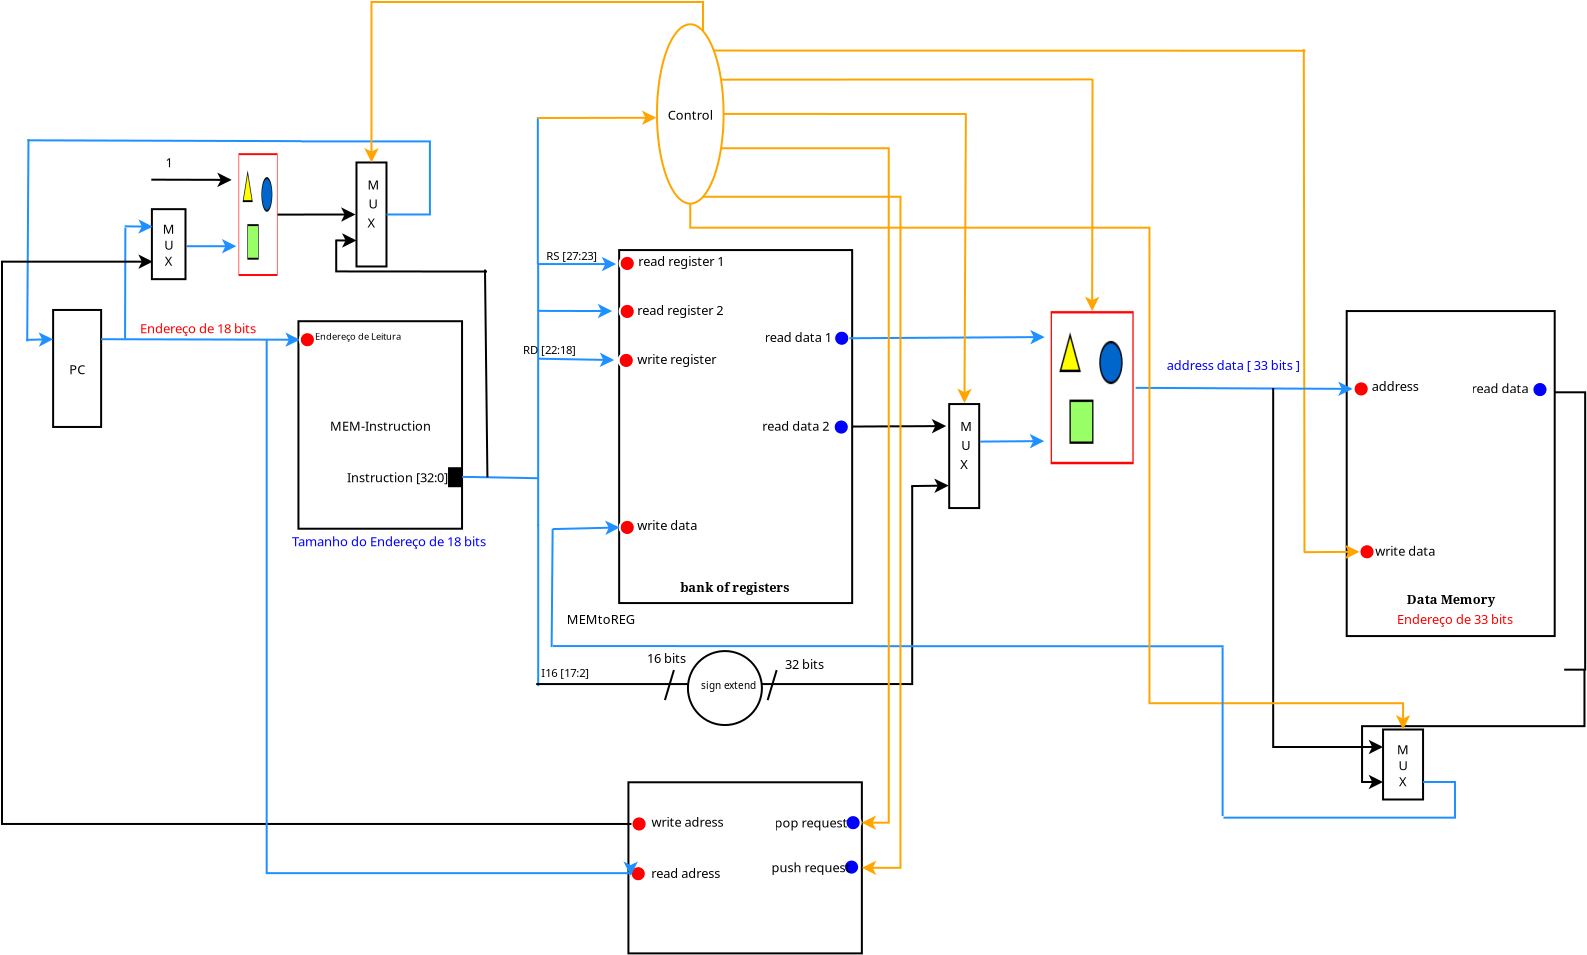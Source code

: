 <?xml version="1.0" encoding="UTF-8"?>
<dia:diagram xmlns:dia="http://www.lysator.liu.se/~alla/dia/">
  <dia:layer name="Segundo Plano" visible="true" active="true">
    <dia:object type="Flowchart - Box" version="0" id="O0">
      <dia:attribute name="obj_pos">
        <dia:point val="-1.786,-9.217"/>
      </dia:attribute>
      <dia:attribute name="obj_bb">
        <dia:rectangle val="-1.836,-9.267;6.444,1.208"/>
      </dia:attribute>
      <dia:attribute name="elem_corner">
        <dia:point val="-1.786,-9.217"/>
      </dia:attribute>
      <dia:attribute name="elem_width">
        <dia:real val="8.18"/>
      </dia:attribute>
      <dia:attribute name="elem_height">
        <dia:real val="10.375"/>
      </dia:attribute>
      <dia:attribute name="border_width">
        <dia:real val="0.1"/>
      </dia:attribute>
      <dia:attribute name="show_background">
        <dia:boolean val="true"/>
      </dia:attribute>
      <dia:attribute name="padding">
        <dia:real val="0.5"/>
      </dia:attribute>
      <dia:attribute name="text">
        <dia:composite type="text">
          <dia:attribute name="string">
            <dia:string>#MEM-Instruction#</dia:string>
          </dia:attribute>
          <dia:attribute name="font">
            <dia:font family="sans" style="0" name="Helvetica"/>
          </dia:attribute>
          <dia:attribute name="height">
            <dia:real val="0.8"/>
          </dia:attribute>
          <dia:attribute name="pos">
            <dia:point val="2.304,-3.789"/>
          </dia:attribute>
          <dia:attribute name="color">
            <dia:color val="#000000"/>
          </dia:attribute>
          <dia:attribute name="alignment">
            <dia:enum val="1"/>
          </dia:attribute>
        </dia:composite>
      </dia:attribute>
    </dia:object>
    <dia:object type="Standard - Line" version="0" id="O1">
      <dia:attribute name="obj_pos">
        <dia:point val="6.394,-1.435"/>
      </dia:attribute>
      <dia:attribute name="obj_bb">
        <dia:rectangle val="6.343,-1.486;10.251,-1.315"/>
      </dia:attribute>
      <dia:attribute name="conn_endpoints">
        <dia:point val="6.394,-1.435"/>
        <dia:point val="10.2,-1.366"/>
      </dia:attribute>
      <dia:attribute name="numcp">
        <dia:int val="2"/>
      </dia:attribute>
      <dia:attribute name="line_color">
        <dia:color val="#1e90ff"/>
      </dia:attribute>
      <dia:connections>
        <dia:connection handle="0" to="O0" connection="10"/>
        <dia:connection handle="1" to="O20" connection="1"/>
      </dia:connections>
    </dia:object>
    <dia:object type="Flowchart - Box" version="0" id="O2">
      <dia:attribute name="obj_pos">
        <dia:point val="-14.052,-9.78"/>
      </dia:attribute>
      <dia:attribute name="obj_bb">
        <dia:rectangle val="-14.102,-9.83;-11.602,-3.88"/>
      </dia:attribute>
      <dia:attribute name="elem_corner">
        <dia:point val="-14.052,-9.78"/>
      </dia:attribute>
      <dia:attribute name="elem_width">
        <dia:real val="2.4"/>
      </dia:attribute>
      <dia:attribute name="elem_height">
        <dia:real val="5.85"/>
      </dia:attribute>
      <dia:attribute name="border_width">
        <dia:real val="0.1"/>
      </dia:attribute>
      <dia:attribute name="show_background">
        <dia:boolean val="true"/>
      </dia:attribute>
      <dia:attribute name="padding">
        <dia:real val="0.5"/>
      </dia:attribute>
      <dia:attribute name="text">
        <dia:composite type="text">
          <dia:attribute name="string">
            <dia:string>#PC#</dia:string>
          </dia:attribute>
          <dia:attribute name="font">
            <dia:font family="sans" style="0" name="Helvetica"/>
          </dia:attribute>
          <dia:attribute name="height">
            <dia:real val="0.8"/>
          </dia:attribute>
          <dia:attribute name="pos">
            <dia:point val="-12.852,-6.615"/>
          </dia:attribute>
          <dia:attribute name="color">
            <dia:color val="#000000"/>
          </dia:attribute>
          <dia:attribute name="alignment">
            <dia:enum val="1"/>
          </dia:attribute>
        </dia:composite>
      </dia:attribute>
    </dia:object>
    <dia:object type="Standard - Line" version="0" id="O3">
      <dia:attribute name="obj_pos">
        <dia:point val="-11.652,-8.318"/>
      </dia:attribute>
      <dia:attribute name="obj_bb">
        <dia:rectangle val="-11.702,-8.655;-1.607,-7.931"/>
      </dia:attribute>
      <dia:attribute name="conn_endpoints">
        <dia:point val="-11.652,-8.318"/>
        <dia:point val="-1.718,-8.291"/>
      </dia:attribute>
      <dia:attribute name="numcp">
        <dia:int val="5"/>
      </dia:attribute>
      <dia:attribute name="line_color">
        <dia:color val="#1e90ff"/>
      </dia:attribute>
      <dia:attribute name="end_arrow">
        <dia:enum val="22"/>
      </dia:attribute>
      <dia:attribute name="end_arrow_length">
        <dia:real val="0.5"/>
      </dia:attribute>
      <dia:attribute name="end_arrow_width">
        <dia:real val="0.5"/>
      </dia:attribute>
      <dia:connections>
        <dia:connection handle="0" to="O2" connection="6"/>
        <dia:connection handle="1" to="O15" connection="2"/>
      </dia:connections>
    </dia:object>
    <dia:object type="Standard - Text" version="1" id="O4">
      <dia:attribute name="obj_pos">
        <dia:point val="12.85,-0.55"/>
      </dia:attribute>
      <dia:attribute name="obj_bb">
        <dia:rectangle val="12.85,-1.19;12.85,-0.417"/>
      </dia:attribute>
      <dia:attribute name="text">
        <dia:composite type="text">
          <dia:attribute name="string">
            <dia:string>##</dia:string>
          </dia:attribute>
          <dia:attribute name="font">
            <dia:font family="sans" style="0" name="Helvetica"/>
          </dia:attribute>
          <dia:attribute name="height">
            <dia:real val="0.8"/>
          </dia:attribute>
          <dia:attribute name="pos">
            <dia:point val="12.85,-0.55"/>
          </dia:attribute>
          <dia:attribute name="color">
            <dia:color val="#000000"/>
          </dia:attribute>
          <dia:attribute name="alignment">
            <dia:enum val="0"/>
          </dia:attribute>
        </dia:composite>
      </dia:attribute>
      <dia:attribute name="valign">
        <dia:enum val="3"/>
      </dia:attribute>
    </dia:object>
    <dia:object type="Standard - Image" version="0" id="O5">
      <dia:attribute name="obj_pos">
        <dia:point val="35.825,-9.725"/>
      </dia:attribute>
      <dia:attribute name="obj_bb">
        <dia:rectangle val="35.775,-9.775;40.025,-2.017"/>
      </dia:attribute>
      <dia:attribute name="elem_corner">
        <dia:point val="35.825,-9.725"/>
      </dia:attribute>
      <dia:attribute name="elem_width">
        <dia:real val="4.15"/>
      </dia:attribute>
      <dia:attribute name="elem_height">
        <dia:real val="7.658"/>
      </dia:attribute>
      <dia:attribute name="border_color">
        <dia:color val="#ffffff"/>
      </dia:attribute>
      <dia:attribute name="draw_border">
        <dia:boolean val="false"/>
      </dia:attribute>
      <dia:attribute name="keep_aspect">
        <dia:boolean val="false"/>
      </dia:attribute>
      <dia:attribute name="file">
        <dia:string>#C:\Users\Filipe Boaventura\Desktop\t02-core-musa\doc\DataPath_Pilha\ULA.JPG#</dia:string>
      </dia:attribute>
    </dia:object>
    <dia:object type="Standard - Image" version="0" id="O6">
      <dia:attribute name="obj_pos">
        <dia:point val="-4.781,-17.617"/>
      </dia:attribute>
      <dia:attribute name="obj_bb">
        <dia:rectangle val="-4.831,-17.667;-2.781,-11.43"/>
      </dia:attribute>
      <dia:attribute name="elem_corner">
        <dia:point val="-4.781,-17.617"/>
      </dia:attribute>
      <dia:attribute name="elem_width">
        <dia:real val="1.95"/>
      </dia:attribute>
      <dia:attribute name="elem_height">
        <dia:real val="6.137"/>
      </dia:attribute>
      <dia:attribute name="border_color">
        <dia:color val="#ffffff"/>
      </dia:attribute>
      <dia:attribute name="draw_border">
        <dia:boolean val="false"/>
      </dia:attribute>
      <dia:attribute name="keep_aspect">
        <dia:boolean val="false"/>
      </dia:attribute>
      <dia:attribute name="file">
        <dia:string>#C:\Users\Filipe Boaventura\Desktop\t02-core-musa\doc\DataPath_Pilha\vCvw1.png#</dia:string>
      </dia:attribute>
    </dia:object>
    <dia:object type="Standard - Line" version="0" id="O7">
      <dia:attribute name="obj_pos">
        <dia:point val="-10.454,-8.337"/>
      </dia:attribute>
      <dia:attribute name="obj_bb">
        <dia:rectangle val="-10.504,-13.946;-10.39,-8.287"/>
      </dia:attribute>
      <dia:attribute name="conn_endpoints">
        <dia:point val="-10.454,-8.337"/>
        <dia:point val="-10.44,-13.896"/>
      </dia:attribute>
      <dia:attribute name="numcp">
        <dia:int val="5"/>
      </dia:attribute>
      <dia:attribute name="line_color">
        <dia:color val="#1e90ff"/>
      </dia:attribute>
    </dia:object>
    <dia:object type="Standard - Line" version="0" id="O8">
      <dia:attribute name="obj_pos">
        <dia:point val="-7.368,-12.967"/>
      </dia:attribute>
      <dia:attribute name="obj_bb">
        <dia:rectangle val="-7.418,-13.329;-4.782,-12.605"/>
      </dia:attribute>
      <dia:attribute name="conn_endpoints">
        <dia:point val="-7.368,-12.967"/>
        <dia:point val="-4.893,-12.967"/>
      </dia:attribute>
      <dia:attribute name="numcp">
        <dia:int val="1"/>
      </dia:attribute>
      <dia:attribute name="line_color">
        <dia:color val="#1e90ff"/>
      </dia:attribute>
      <dia:attribute name="end_arrow">
        <dia:enum val="22"/>
      </dia:attribute>
      <dia:attribute name="end_arrow_length">
        <dia:real val="0.5"/>
      </dia:attribute>
      <dia:attribute name="end_arrow_width">
        <dia:real val="0.5"/>
      </dia:attribute>
    </dia:object>
    <dia:object type="Standard - Text" version="1" id="O9">
      <dia:attribute name="obj_pos">
        <dia:point val="-7.556,-12.817"/>
      </dia:attribute>
      <dia:attribute name="obj_bb">
        <dia:rectangle val="-7.556,-13.457;-7.356,-12.684"/>
      </dia:attribute>
      <dia:attribute name="text">
        <dia:composite type="text">
          <dia:attribute name="string">
            <dia:string># #</dia:string>
          </dia:attribute>
          <dia:attribute name="font">
            <dia:font family="sans" style="0" name="Helvetica"/>
          </dia:attribute>
          <dia:attribute name="height">
            <dia:real val="0.8"/>
          </dia:attribute>
          <dia:attribute name="pos">
            <dia:point val="-7.556,-12.817"/>
          </dia:attribute>
          <dia:attribute name="color">
            <dia:color val="#000000"/>
          </dia:attribute>
          <dia:attribute name="alignment">
            <dia:enum val="0"/>
          </dia:attribute>
        </dia:composite>
      </dia:attribute>
      <dia:attribute name="valign">
        <dia:enum val="3"/>
      </dia:attribute>
    </dia:object>
    <dia:object type="Standard - Line" version="0" id="O10">
      <dia:attribute name="obj_pos">
        <dia:point val="-2.831,-14.548"/>
      </dia:attribute>
      <dia:attribute name="obj_bb">
        <dia:rectangle val="-2.881,-14.914;1.178,-14.191"/>
      </dia:attribute>
      <dia:attribute name="conn_endpoints">
        <dia:point val="-2.831,-14.548"/>
        <dia:point val="1.066,-14.553"/>
      </dia:attribute>
      <dia:attribute name="numcp">
        <dia:int val="1"/>
      </dia:attribute>
      <dia:attribute name="end_arrow">
        <dia:enum val="22"/>
      </dia:attribute>
      <dia:attribute name="end_arrow_length">
        <dia:real val="0.5"/>
      </dia:attribute>
      <dia:attribute name="end_arrow_width">
        <dia:real val="0.5"/>
      </dia:attribute>
      <dia:connections>
        <dia:connection handle="0" to="O6" connection="4"/>
        <dia:connection handle="1" to="O89" connection="16"/>
      </dia:connections>
    </dia:object>
    <dia:object type="Standard - Line" version="0" id="O11">
      <dia:attribute name="obj_pos">
        <dia:point val="-1.649,-18.22"/>
      </dia:attribute>
      <dia:attribute name="obj_bb">
        <dia:rectangle val="-15.389,-18.312;-1.598,-18.169"/>
      </dia:attribute>
      <dia:attribute name="conn_endpoints">
        <dia:point val="-1.649,-18.22"/>
        <dia:point val="-15.338,-18.262"/>
      </dia:attribute>
      <dia:attribute name="numcp">
        <dia:int val="1"/>
      </dia:attribute>
      <dia:attribute name="line_color">
        <dia:color val="#1e90ff"/>
      </dia:attribute>
    </dia:object>
    <dia:object type="Standard - Line" version="0" id="O12">
      <dia:attribute name="obj_pos">
        <dia:point val="-15.284,-18.317"/>
      </dia:attribute>
      <dia:attribute name="obj_bb">
        <dia:rectangle val="-15.398,-18.367;-15.234,-8.162"/>
      </dia:attribute>
      <dia:attribute name="conn_endpoints">
        <dia:point val="-15.284,-18.317"/>
        <dia:point val="-15.347,-8.212"/>
      </dia:attribute>
      <dia:attribute name="numcp">
        <dia:int val="1"/>
      </dia:attribute>
      <dia:attribute name="line_color">
        <dia:color val="#1e90ff"/>
      </dia:attribute>
    </dia:object>
    <dia:object type="Standard - Line" version="0" id="O13">
      <dia:attribute name="obj_pos">
        <dia:point val="-15.393,-8.284"/>
      </dia:attribute>
      <dia:attribute name="obj_bb">
        <dia:rectangle val="-15.444,-8.664;-13.94,-7.941"/>
      </dia:attribute>
      <dia:attribute name="conn_endpoints">
        <dia:point val="-15.393,-8.284"/>
        <dia:point val="-14.052,-8.318"/>
      </dia:attribute>
      <dia:attribute name="numcp">
        <dia:int val="1"/>
      </dia:attribute>
      <dia:attribute name="line_color">
        <dia:color val="#1e90ff"/>
      </dia:attribute>
      <dia:attribute name="end_arrow">
        <dia:enum val="22"/>
      </dia:attribute>
      <dia:attribute name="end_arrow_length">
        <dia:real val="0.5"/>
      </dia:attribute>
      <dia:attribute name="end_arrow_width">
        <dia:real val="0.5"/>
      </dia:attribute>
      <dia:connections>
        <dia:connection handle="1" to="O2" connection="5"/>
      </dia:connections>
    </dia:object>
    <dia:object type="Standard - Text" version="1" id="O14">
      <dia:attribute name="obj_pos">
        <dia:point val="-9.706,-8.617"/>
      </dia:attribute>
      <dia:attribute name="obj_bb">
        <dia:rectangle val="-9.706,-9.272;-3.966,-8.482"/>
      </dia:attribute>
      <dia:attribute name="text">
        <dia:composite type="text">
          <dia:attribute name="string">
            <dia:string>#Endereço de 18 bits#</dia:string>
          </dia:attribute>
          <dia:attribute name="font">
            <dia:font family="sans" style="0" name="Helvetica"/>
          </dia:attribute>
          <dia:attribute name="height">
            <dia:real val="0.818"/>
          </dia:attribute>
          <dia:attribute name="pos">
            <dia:point val="-9.706,-8.617"/>
          </dia:attribute>
          <dia:attribute name="color">
            <dia:color val="#ff0000"/>
          </dia:attribute>
          <dia:attribute name="alignment">
            <dia:enum val="0"/>
          </dia:attribute>
        </dia:composite>
      </dia:attribute>
      <dia:attribute name="valign">
        <dia:enum val="3"/>
      </dia:attribute>
    </dia:object>
    <dia:object type="Logic - Not" version="1" id="O15">
      <dia:attribute name="obj_pos">
        <dia:point val="-1.718,-8.67"/>
      </dia:attribute>
      <dia:attribute name="obj_bb">
        <dia:rectangle val="-1.768,-8.72;-0.911,-7.862"/>
      </dia:attribute>
      <dia:attribute name="meta">
        <dia:composite type="dict"/>
      </dia:attribute>
      <dia:attribute name="elem_corner">
        <dia:point val="-1.718,-8.67"/>
      </dia:attribute>
      <dia:attribute name="elem_width">
        <dia:real val="0.758"/>
      </dia:attribute>
      <dia:attribute name="elem_height">
        <dia:real val="0.758"/>
      </dia:attribute>
      <dia:attribute name="line_width">
        <dia:real val="0.1"/>
      </dia:attribute>
      <dia:attribute name="line_colour">
        <dia:color val="#ffffff"/>
      </dia:attribute>
      <dia:attribute name="fill_colour">
        <dia:color val="#ff0000"/>
      </dia:attribute>
      <dia:attribute name="show_background">
        <dia:boolean val="true"/>
      </dia:attribute>
      <dia:attribute name="line_style">
        <dia:enum val="0"/>
        <dia:real val="1"/>
      </dia:attribute>
      <dia:attribute name="flip_horizontal">
        <dia:boolean val="false"/>
      </dia:attribute>
      <dia:attribute name="flip_vertical">
        <dia:boolean val="false"/>
      </dia:attribute>
      <dia:attribute name="subscale">
        <dia:real val="1"/>
      </dia:attribute>
    </dia:object>
    <dia:object type="Standard - Text" version="1" id="O16">
      <dia:attribute name="obj_pos">
        <dia:point val="-0.961,-8.291"/>
      </dia:attribute>
      <dia:attribute name="obj_bb">
        <dia:rectangle val="-0.961,-8.759;3.154,-8.194"/>
      </dia:attribute>
      <dia:attribute name="text">
        <dia:composite type="text">
          <dia:attribute name="string">
            <dia:string>#Endereço de Leitura#</dia:string>
          </dia:attribute>
          <dia:attribute name="font">
            <dia:font family="sans" style="0" name="Helvetica"/>
          </dia:attribute>
          <dia:attribute name="height">
            <dia:real val="0.585"/>
          </dia:attribute>
          <dia:attribute name="pos">
            <dia:point val="-0.961,-8.291"/>
          </dia:attribute>
          <dia:attribute name="color">
            <dia:color val="#000000"/>
          </dia:attribute>
          <dia:attribute name="alignment">
            <dia:enum val="0"/>
          </dia:attribute>
        </dia:composite>
      </dia:attribute>
      <dia:attribute name="valign">
        <dia:enum val="3"/>
      </dia:attribute>
      <dia:connections>
        <dia:connection handle="0" to="O15" connection="3"/>
      </dia:connections>
    </dia:object>
    <dia:object type="Flowchart - Box" version="0" id="O17">
      <dia:attribute name="obj_pos">
        <dia:point val="5.744,-1.867"/>
      </dia:attribute>
      <dia:attribute name="obj_bb">
        <dia:rectangle val="5.694,-1.917;6.394,-0.917"/>
      </dia:attribute>
      <dia:attribute name="elem_corner">
        <dia:point val="5.744,-1.867"/>
      </dia:attribute>
      <dia:attribute name="elem_width">
        <dia:real val="0.6"/>
      </dia:attribute>
      <dia:attribute name="elem_height">
        <dia:real val="0.9"/>
      </dia:attribute>
      <dia:attribute name="border_width">
        <dia:real val="0.1"/>
      </dia:attribute>
      <dia:attribute name="inner_color">
        <dia:color val="#000000"/>
      </dia:attribute>
      <dia:attribute name="show_background">
        <dia:boolean val="true"/>
      </dia:attribute>
      <dia:attribute name="padding">
        <dia:real val="0"/>
      </dia:attribute>
      <dia:attribute name="text">
        <dia:composite type="text">
          <dia:attribute name="string">
            <dia:string>##</dia:string>
          </dia:attribute>
          <dia:attribute name="font">
            <dia:font family="sans" style="0" name="Helvetica"/>
          </dia:attribute>
          <dia:attribute name="height">
            <dia:real val="0.8"/>
          </dia:attribute>
          <dia:attribute name="pos">
            <dia:point val="6.044,-1.177"/>
          </dia:attribute>
          <dia:attribute name="color">
            <dia:color val="#000000"/>
          </dia:attribute>
          <dia:attribute name="alignment">
            <dia:enum val="1"/>
          </dia:attribute>
        </dia:composite>
      </dia:attribute>
    </dia:object>
    <dia:object type="Standard - Text" version="1" id="O18">
      <dia:attribute name="obj_pos">
        <dia:point val="0.644,-1.167"/>
      </dia:attribute>
      <dia:attribute name="obj_bb">
        <dia:rectangle val="0.644,-1.807;5.659,-1.034"/>
      </dia:attribute>
      <dia:attribute name="text">
        <dia:composite type="text">
          <dia:attribute name="string">
            <dia:string>#Instruction [32:0]#</dia:string>
          </dia:attribute>
          <dia:attribute name="font">
            <dia:font family="sans" style="0" name="Helvetica"/>
          </dia:attribute>
          <dia:attribute name="height">
            <dia:real val="0.8"/>
          </dia:attribute>
          <dia:attribute name="pos">
            <dia:point val="0.644,-1.167"/>
          </dia:attribute>
          <dia:attribute name="color">
            <dia:color val="#000000"/>
          </dia:attribute>
          <dia:attribute name="alignment">
            <dia:enum val="0"/>
          </dia:attribute>
        </dia:composite>
      </dia:attribute>
      <dia:attribute name="valign">
        <dia:enum val="3"/>
      </dia:attribute>
    </dia:object>
    <dia:object type="Standard - Text" version="1" id="O19">
      <dia:attribute name="obj_pos">
        <dia:point val="-2.106,2.033"/>
      </dia:attribute>
      <dia:attribute name="obj_bb">
        <dia:rectangle val="-2.106,1.381;7.427,2.168"/>
      </dia:attribute>
      <dia:attribute name="text">
        <dia:composite type="text">
          <dia:attribute name="string">
            <dia:string>#Tamanho do Endereço de 18 bits#</dia:string>
          </dia:attribute>
          <dia:attribute name="font">
            <dia:font family="sans" style="0" name="Helvetica"/>
          </dia:attribute>
          <dia:attribute name="height">
            <dia:real val="0.814"/>
          </dia:attribute>
          <dia:attribute name="pos">
            <dia:point val="-2.106,2.033"/>
          </dia:attribute>
          <dia:attribute name="color">
            <dia:color val="#0000ff"/>
          </dia:attribute>
          <dia:attribute name="alignment">
            <dia:enum val="0"/>
          </dia:attribute>
        </dia:composite>
      </dia:attribute>
      <dia:attribute name="valign">
        <dia:enum val="3"/>
      </dia:attribute>
    </dia:object>
    <dia:object type="Standard - Line" version="0" id="O20">
      <dia:attribute name="obj_pos">
        <dia:point val="10.2,1.025"/>
      </dia:attribute>
      <dia:attribute name="obj_bb">
        <dia:rectangle val="10.15,-12.175;10.25,1.075"/>
      </dia:attribute>
      <dia:attribute name="conn_endpoints">
        <dia:point val="10.2,1.025"/>
        <dia:point val="10.2,-12.125"/>
      </dia:attribute>
      <dia:attribute name="numcp">
        <dia:int val="10"/>
      </dia:attribute>
      <dia:attribute name="line_color">
        <dia:color val="#1e90ff"/>
      </dia:attribute>
    </dia:object>
    <dia:object type="Standard - Line" version="0" id="O21">
      <dia:attribute name="obj_pos">
        <dia:point val="10.2,-12.075"/>
      </dia:attribute>
      <dia:attribute name="obj_bb">
        <dia:rectangle val="10.15,-12.437;14.212,-11.713"/>
      </dia:attribute>
      <dia:attribute name="conn_endpoints">
        <dia:point val="10.2,-12.075"/>
        <dia:point val="14.1,-12.075"/>
      </dia:attribute>
      <dia:attribute name="numcp">
        <dia:int val="1"/>
      </dia:attribute>
      <dia:attribute name="line_color">
        <dia:color val="#1e90ff"/>
      </dia:attribute>
      <dia:attribute name="end_arrow">
        <dia:enum val="22"/>
      </dia:attribute>
      <dia:attribute name="end_arrow_length">
        <dia:real val="0.5"/>
      </dia:attribute>
      <dia:attribute name="end_arrow_width">
        <dia:real val="0.5"/>
      </dia:attribute>
    </dia:object>
    <dia:object type="Flowchart - Box" version="0" id="O22">
      <dia:attribute name="obj_pos">
        <dia:point val="14.25,-12.775"/>
      </dia:attribute>
      <dia:attribute name="obj_bb">
        <dia:rectangle val="14.2,-12.825;25.95,4.925"/>
      </dia:attribute>
      <dia:attribute name="elem_corner">
        <dia:point val="14.25,-12.775"/>
      </dia:attribute>
      <dia:attribute name="elem_width">
        <dia:real val="11.65"/>
      </dia:attribute>
      <dia:attribute name="elem_height">
        <dia:real val="17.65"/>
      </dia:attribute>
      <dia:attribute name="show_background">
        <dia:boolean val="true"/>
      </dia:attribute>
      <dia:attribute name="padding">
        <dia:real val="0.5"/>
      </dia:attribute>
      <dia:attribute name="text">
        <dia:composite type="text">
          <dia:attribute name="string">
            <dia:string>##</dia:string>
          </dia:attribute>
          <dia:attribute name="font">
            <dia:font family="sans" style="0" name="Helvetica"/>
          </dia:attribute>
          <dia:attribute name="height">
            <dia:real val="0.8"/>
          </dia:attribute>
          <dia:attribute name="pos">
            <dia:point val="20.075,-3.71"/>
          </dia:attribute>
          <dia:attribute name="color">
            <dia:color val="#000000"/>
          </dia:attribute>
          <dia:attribute name="alignment">
            <dia:enum val="1"/>
          </dia:attribute>
        </dia:composite>
      </dia:attribute>
    </dia:object>
    <dia:object type="Logic - Not" version="1" id="O23">
      <dia:attribute name="obj_pos">
        <dia:point val="14.275,-12.485"/>
      </dia:attribute>
      <dia:attribute name="obj_bb">
        <dia:rectangle val="14.225,-12.535;15.083,-11.677"/>
      </dia:attribute>
      <dia:attribute name="meta">
        <dia:composite type="dict"/>
      </dia:attribute>
      <dia:attribute name="elem_corner">
        <dia:point val="14.275,-12.485"/>
      </dia:attribute>
      <dia:attribute name="elem_width">
        <dia:real val="0.758"/>
      </dia:attribute>
      <dia:attribute name="elem_height">
        <dia:real val="0.758"/>
      </dia:attribute>
      <dia:attribute name="line_width">
        <dia:real val="0.1"/>
      </dia:attribute>
      <dia:attribute name="line_colour">
        <dia:color val="#ffffff"/>
      </dia:attribute>
      <dia:attribute name="fill_colour">
        <dia:color val="#ff0000"/>
      </dia:attribute>
      <dia:attribute name="show_background">
        <dia:boolean val="true"/>
      </dia:attribute>
      <dia:attribute name="line_style">
        <dia:enum val="0"/>
        <dia:real val="1"/>
      </dia:attribute>
      <dia:attribute name="flip_horizontal">
        <dia:boolean val="false"/>
      </dia:attribute>
      <dia:attribute name="flip_vertical">
        <dia:boolean val="false"/>
      </dia:attribute>
      <dia:attribute name="subscale">
        <dia:real val="1"/>
      </dia:attribute>
    </dia:object>
    <dia:object type="Standard - Text" version="1" id="O24">
      <dia:attribute name="obj_pos">
        <dia:point val="15.2,-11.975"/>
      </dia:attribute>
      <dia:attribute name="obj_bb">
        <dia:rectangle val="15.2,-12.615;19.345,-11.843"/>
      </dia:attribute>
      <dia:attribute name="text">
        <dia:composite type="text">
          <dia:attribute name="string">
            <dia:string>#read register 1#</dia:string>
          </dia:attribute>
          <dia:attribute name="font">
            <dia:font family="sans" style="0" name="Helvetica"/>
          </dia:attribute>
          <dia:attribute name="height">
            <dia:real val="0.8"/>
          </dia:attribute>
          <dia:attribute name="pos">
            <dia:point val="15.2,-11.975"/>
          </dia:attribute>
          <dia:attribute name="color">
            <dia:color val="#000000"/>
          </dia:attribute>
          <dia:attribute name="alignment">
            <dia:enum val="0"/>
          </dia:attribute>
        </dia:composite>
      </dia:attribute>
      <dia:attribute name="valign">
        <dia:enum val="3"/>
      </dia:attribute>
    </dia:object>
    <dia:object type="Standard - Text" version="1" id="O25">
      <dia:attribute name="obj_pos">
        <dia:point val="10.6,-12.275"/>
      </dia:attribute>
      <dia:attribute name="obj_bb">
        <dia:rectangle val="10.6,-12.843;13.32,-12.158"/>
      </dia:attribute>
      <dia:attribute name="text">
        <dia:composite type="text">
          <dia:attribute name="string">
            <dia:string>#RS [27:23]#</dia:string>
          </dia:attribute>
          <dia:attribute name="font">
            <dia:font family="sans" style="0" name="Helvetica"/>
          </dia:attribute>
          <dia:attribute name="height">
            <dia:real val="0.708"/>
          </dia:attribute>
          <dia:attribute name="pos">
            <dia:point val="10.6,-12.275"/>
          </dia:attribute>
          <dia:attribute name="color">
            <dia:color val="#000000"/>
          </dia:attribute>
          <dia:attribute name="alignment">
            <dia:enum val="0"/>
          </dia:attribute>
        </dia:composite>
      </dia:attribute>
      <dia:attribute name="valign">
        <dia:enum val="3"/>
      </dia:attribute>
    </dia:object>
    <dia:object type="Standard - Line" version="0" id="O26">
      <dia:attribute name="obj_pos">
        <dia:point val="10.2,-7.343"/>
      </dia:attribute>
      <dia:attribute name="obj_bb">
        <dia:rectangle val="10.149,-7.648;14.112,-6.924"/>
      </dia:attribute>
      <dia:attribute name="conn_endpoints">
        <dia:point val="10.2,-7.343"/>
        <dia:point val="14.0,-7.275"/>
      </dia:attribute>
      <dia:attribute name="numcp">
        <dia:int val="2"/>
      </dia:attribute>
      <dia:attribute name="line_color">
        <dia:color val="#1e90ff"/>
      </dia:attribute>
      <dia:attribute name="end_arrow">
        <dia:enum val="22"/>
      </dia:attribute>
      <dia:attribute name="end_arrow_length">
        <dia:real val="0.5"/>
      </dia:attribute>
      <dia:attribute name="end_arrow_width">
        <dia:real val="0.5"/>
      </dia:attribute>
      <dia:connections>
        <dia:connection handle="0" to="O20" connection="6"/>
      </dia:connections>
    </dia:object>
    <dia:object type="Logic - Not" version="1" id="O27">
      <dia:attribute name="obj_pos">
        <dia:point val="14.225,-7.635"/>
      </dia:attribute>
      <dia:attribute name="obj_bb">
        <dia:rectangle val="14.175,-7.685;15.033,-6.827"/>
      </dia:attribute>
      <dia:attribute name="meta">
        <dia:composite type="dict"/>
      </dia:attribute>
      <dia:attribute name="elem_corner">
        <dia:point val="14.225,-7.635"/>
      </dia:attribute>
      <dia:attribute name="elem_width">
        <dia:real val="0.758"/>
      </dia:attribute>
      <dia:attribute name="elem_height">
        <dia:real val="0.758"/>
      </dia:attribute>
      <dia:attribute name="line_width">
        <dia:real val="0.1"/>
      </dia:attribute>
      <dia:attribute name="line_colour">
        <dia:color val="#ffffff"/>
      </dia:attribute>
      <dia:attribute name="fill_colour">
        <dia:color val="#ff0000"/>
      </dia:attribute>
      <dia:attribute name="show_background">
        <dia:boolean val="true"/>
      </dia:attribute>
      <dia:attribute name="line_style">
        <dia:enum val="0"/>
        <dia:real val="1"/>
      </dia:attribute>
      <dia:attribute name="flip_horizontal">
        <dia:boolean val="false"/>
      </dia:attribute>
      <dia:attribute name="flip_vertical">
        <dia:boolean val="false"/>
      </dia:attribute>
      <dia:attribute name="subscale">
        <dia:real val="1"/>
      </dia:attribute>
    </dia:object>
    <dia:object type="Standard - Text" version="1" id="O28">
      <dia:attribute name="obj_pos">
        <dia:point val="15.15,-7.075"/>
      </dia:attribute>
      <dia:attribute name="obj_bb">
        <dia:rectangle val="15.15,-7.715;18.893,-6.943"/>
      </dia:attribute>
      <dia:attribute name="text">
        <dia:composite type="text">
          <dia:attribute name="string">
            <dia:string>#write register#</dia:string>
          </dia:attribute>
          <dia:attribute name="font">
            <dia:font family="sans" style="0" name="Helvetica"/>
          </dia:attribute>
          <dia:attribute name="height">
            <dia:real val="0.8"/>
          </dia:attribute>
          <dia:attribute name="pos">
            <dia:point val="15.15,-7.075"/>
          </dia:attribute>
          <dia:attribute name="color">
            <dia:color val="#000000"/>
          </dia:attribute>
          <dia:attribute name="alignment">
            <dia:enum val="0"/>
          </dia:attribute>
        </dia:composite>
      </dia:attribute>
      <dia:attribute name="valign">
        <dia:enum val="3"/>
      </dia:attribute>
    </dia:object>
    <dia:object type="Logic - Not" version="1" id="O29">
      <dia:attribute name="obj_pos">
        <dia:point val="14.275,0.715"/>
      </dia:attribute>
      <dia:attribute name="obj_bb">
        <dia:rectangle val="14.225,0.665;15.083,1.523"/>
      </dia:attribute>
      <dia:attribute name="meta">
        <dia:composite type="dict"/>
      </dia:attribute>
      <dia:attribute name="elem_corner">
        <dia:point val="14.275,0.715"/>
      </dia:attribute>
      <dia:attribute name="elem_width">
        <dia:real val="0.758"/>
      </dia:attribute>
      <dia:attribute name="elem_height">
        <dia:real val="0.758"/>
      </dia:attribute>
      <dia:attribute name="line_width">
        <dia:real val="0.1"/>
      </dia:attribute>
      <dia:attribute name="line_colour">
        <dia:color val="#ffffff"/>
      </dia:attribute>
      <dia:attribute name="fill_colour">
        <dia:color val="#ff0000"/>
      </dia:attribute>
      <dia:attribute name="show_background">
        <dia:boolean val="true"/>
      </dia:attribute>
      <dia:attribute name="line_style">
        <dia:enum val="0"/>
        <dia:real val="1"/>
      </dia:attribute>
      <dia:attribute name="flip_horizontal">
        <dia:boolean val="false"/>
      </dia:attribute>
      <dia:attribute name="flip_vertical">
        <dia:boolean val="false"/>
      </dia:attribute>
      <dia:attribute name="subscale">
        <dia:real val="1"/>
      </dia:attribute>
    </dia:object>
    <dia:object type="Standard - Text" version="1" id="O30">
      <dia:attribute name="obj_pos">
        <dia:point val="15.15,1.225"/>
      </dia:attribute>
      <dia:attribute name="obj_bb">
        <dia:rectangle val="15.15,0.585;17.995,1.357"/>
      </dia:attribute>
      <dia:attribute name="text">
        <dia:composite type="text">
          <dia:attribute name="string">
            <dia:string>#write data#</dia:string>
          </dia:attribute>
          <dia:attribute name="font">
            <dia:font family="sans" style="0" name="Helvetica"/>
          </dia:attribute>
          <dia:attribute name="height">
            <dia:real val="0.8"/>
          </dia:attribute>
          <dia:attribute name="pos">
            <dia:point val="15.15,1.225"/>
          </dia:attribute>
          <dia:attribute name="color">
            <dia:color val="#000000"/>
          </dia:attribute>
          <dia:attribute name="alignment">
            <dia:enum val="0"/>
          </dia:attribute>
        </dia:composite>
      </dia:attribute>
      <dia:attribute name="valign">
        <dia:enum val="3"/>
      </dia:attribute>
    </dia:object>
    <dia:object type="Standard - Line" version="0" id="O31">
      <dia:attribute name="obj_pos">
        <dia:point val="10.2,-9.734"/>
      </dia:attribute>
      <dia:attribute name="obj_bb">
        <dia:rectangle val="10.15,-10.088;14.012,-9.365"/>
      </dia:attribute>
      <dia:attribute name="conn_endpoints">
        <dia:point val="10.2,-9.734"/>
        <dia:point val="13.9,-9.725"/>
      </dia:attribute>
      <dia:attribute name="numcp">
        <dia:int val="1"/>
      </dia:attribute>
      <dia:attribute name="line_color">
        <dia:color val="#1e90ff"/>
      </dia:attribute>
      <dia:attribute name="line_width">
        <dia:real val="0.1"/>
      </dia:attribute>
      <dia:attribute name="end_arrow">
        <dia:enum val="22"/>
      </dia:attribute>
      <dia:attribute name="end_arrow_length">
        <dia:real val="0.5"/>
      </dia:attribute>
      <dia:attribute name="end_arrow_width">
        <dia:real val="0.5"/>
      </dia:attribute>
      <dia:connections>
        <dia:connection handle="0" to="O20" connection="8"/>
      </dia:connections>
    </dia:object>
    <dia:object type="Logic - Not" version="1" id="O32">
      <dia:attribute name="obj_pos">
        <dia:point val="14.275,-10.085"/>
      </dia:attribute>
      <dia:attribute name="obj_bb">
        <dia:rectangle val="14.225,-10.135;15.083,-9.277"/>
      </dia:attribute>
      <dia:attribute name="meta">
        <dia:composite type="dict"/>
      </dia:attribute>
      <dia:attribute name="elem_corner">
        <dia:point val="14.275,-10.085"/>
      </dia:attribute>
      <dia:attribute name="elem_width">
        <dia:real val="0.758"/>
      </dia:attribute>
      <dia:attribute name="elem_height">
        <dia:real val="0.758"/>
      </dia:attribute>
      <dia:attribute name="line_width">
        <dia:real val="0.1"/>
      </dia:attribute>
      <dia:attribute name="line_colour">
        <dia:color val="#ffffff"/>
      </dia:attribute>
      <dia:attribute name="fill_colour">
        <dia:color val="#ff0000"/>
      </dia:attribute>
      <dia:attribute name="show_background">
        <dia:boolean val="true"/>
      </dia:attribute>
      <dia:attribute name="line_style">
        <dia:enum val="0"/>
        <dia:real val="1"/>
      </dia:attribute>
      <dia:attribute name="flip_horizontal">
        <dia:boolean val="false"/>
      </dia:attribute>
      <dia:attribute name="flip_vertical">
        <dia:boolean val="false"/>
      </dia:attribute>
      <dia:attribute name="subscale">
        <dia:real val="1"/>
      </dia:attribute>
    </dia:object>
    <dia:object type="Standard - Text" version="1" id="O33">
      <dia:attribute name="obj_pos">
        <dia:point val="15.15,-9.525"/>
      </dia:attribute>
      <dia:attribute name="obj_bb">
        <dia:rectangle val="15.15,-10.165;19.295,-9.393"/>
      </dia:attribute>
      <dia:attribute name="text">
        <dia:composite type="text">
          <dia:attribute name="string">
            <dia:string>#read register 2#</dia:string>
          </dia:attribute>
          <dia:attribute name="font">
            <dia:font family="sans" style="0" name="Helvetica"/>
          </dia:attribute>
          <dia:attribute name="height">
            <dia:real val="0.8"/>
          </dia:attribute>
          <dia:attribute name="pos">
            <dia:point val="15.15,-9.525"/>
          </dia:attribute>
          <dia:attribute name="color">
            <dia:color val="#000000"/>
          </dia:attribute>
          <dia:attribute name="alignment">
            <dia:enum val="0"/>
          </dia:attribute>
        </dia:composite>
      </dia:attribute>
      <dia:attribute name="valign">
        <dia:enum val="3"/>
      </dia:attribute>
    </dia:object>
    <dia:object type="Standard - Text" version="1" id="O34">
      <dia:attribute name="obj_pos">
        <dia:point val="9.441,-7.579"/>
      </dia:attribute>
      <dia:attribute name="obj_bb">
        <dia:rectangle val="9.441,-8.147;12.232,-7.462"/>
      </dia:attribute>
      <dia:attribute name="text">
        <dia:composite type="text">
          <dia:attribute name="string">
            <dia:string>#RD [22:18]#</dia:string>
          </dia:attribute>
          <dia:attribute name="font">
            <dia:font family="sans" style="0" name="Helvetica"/>
          </dia:attribute>
          <dia:attribute name="height">
            <dia:real val="0.708"/>
          </dia:attribute>
          <dia:attribute name="pos">
            <dia:point val="9.441,-7.579"/>
          </dia:attribute>
          <dia:attribute name="color">
            <dia:color val="#000000"/>
          </dia:attribute>
          <dia:attribute name="alignment">
            <dia:enum val="0"/>
          </dia:attribute>
        </dia:composite>
      </dia:attribute>
      <dia:attribute name="valign">
        <dia:enum val="3"/>
      </dia:attribute>
    </dia:object>
    <dia:object type="Logic - Not" version="1" id="O35">
      <dia:attribute name="obj_pos">
        <dia:point val="25.0,-8.745"/>
      </dia:attribute>
      <dia:attribute name="obj_bb">
        <dia:rectangle val="24.95,-8.795;25.808,-7.937"/>
      </dia:attribute>
      <dia:attribute name="meta">
        <dia:composite type="dict"/>
      </dia:attribute>
      <dia:attribute name="elem_corner">
        <dia:point val="25.0,-8.745"/>
      </dia:attribute>
      <dia:attribute name="elem_width">
        <dia:real val="0.758"/>
      </dia:attribute>
      <dia:attribute name="elem_height">
        <dia:real val="0.758"/>
      </dia:attribute>
      <dia:attribute name="line_width">
        <dia:real val="0.1"/>
      </dia:attribute>
      <dia:attribute name="line_colour">
        <dia:color val="#ffffff"/>
      </dia:attribute>
      <dia:attribute name="fill_colour">
        <dia:color val="#0000ff"/>
      </dia:attribute>
      <dia:attribute name="show_background">
        <dia:boolean val="true"/>
      </dia:attribute>
      <dia:attribute name="line_style">
        <dia:enum val="0"/>
        <dia:real val="1"/>
      </dia:attribute>
      <dia:attribute name="flip_horizontal">
        <dia:boolean val="false"/>
      </dia:attribute>
      <dia:attribute name="flip_vertical">
        <dia:boolean val="false"/>
      </dia:attribute>
      <dia:attribute name="subscale">
        <dia:real val="1"/>
      </dia:attribute>
    </dia:object>
    <dia:object type="Logic - Not" version="1" id="O36">
      <dia:attribute name="obj_pos">
        <dia:point val="24.975,-4.305"/>
      </dia:attribute>
      <dia:attribute name="obj_bb">
        <dia:rectangle val="24.925,-4.355;25.783,-3.497"/>
      </dia:attribute>
      <dia:attribute name="meta">
        <dia:composite type="dict"/>
      </dia:attribute>
      <dia:attribute name="elem_corner">
        <dia:point val="24.975,-4.305"/>
      </dia:attribute>
      <dia:attribute name="elem_width">
        <dia:real val="0.758"/>
      </dia:attribute>
      <dia:attribute name="elem_height">
        <dia:real val="0.758"/>
      </dia:attribute>
      <dia:attribute name="line_width">
        <dia:real val="0.1"/>
      </dia:attribute>
      <dia:attribute name="line_colour">
        <dia:color val="#ffffff"/>
      </dia:attribute>
      <dia:attribute name="fill_colour">
        <dia:color val="#0000ff"/>
      </dia:attribute>
      <dia:attribute name="show_background">
        <dia:boolean val="true"/>
      </dia:attribute>
      <dia:attribute name="line_style">
        <dia:enum val="0"/>
        <dia:real val="1"/>
      </dia:attribute>
      <dia:attribute name="flip_horizontal">
        <dia:boolean val="false"/>
      </dia:attribute>
      <dia:attribute name="flip_vertical">
        <dia:boolean val="false"/>
      </dia:attribute>
      <dia:attribute name="subscale">
        <dia:real val="1"/>
      </dia:attribute>
    </dia:object>
    <dia:object type="Standard - Text" version="1" id="O37">
      <dia:attribute name="obj_pos">
        <dia:point val="21.525,-8.175"/>
      </dia:attribute>
      <dia:attribute name="obj_bb">
        <dia:rectangle val="21.525,-8.815;24.773,-8.043"/>
      </dia:attribute>
      <dia:attribute name="text">
        <dia:composite type="text">
          <dia:attribute name="string">
            <dia:string>#read data 1#</dia:string>
          </dia:attribute>
          <dia:attribute name="font">
            <dia:font family="sans" style="0" name="Helvetica"/>
          </dia:attribute>
          <dia:attribute name="height">
            <dia:real val="0.8"/>
          </dia:attribute>
          <dia:attribute name="pos">
            <dia:point val="21.525,-8.175"/>
          </dia:attribute>
          <dia:attribute name="color">
            <dia:color val="#000000"/>
          </dia:attribute>
          <dia:attribute name="alignment">
            <dia:enum val="0"/>
          </dia:attribute>
        </dia:composite>
      </dia:attribute>
      <dia:attribute name="valign">
        <dia:enum val="3"/>
      </dia:attribute>
    </dia:object>
    <dia:object type="Standard - Text" version="1" id="O38">
      <dia:attribute name="obj_pos">
        <dia:point val="21.4,-3.745"/>
      </dia:attribute>
      <dia:attribute name="obj_bb">
        <dia:rectangle val="21.4,-4.385;24.648,-3.613"/>
      </dia:attribute>
      <dia:attribute name="text">
        <dia:composite type="text">
          <dia:attribute name="string">
            <dia:string>#read data 2#</dia:string>
          </dia:attribute>
          <dia:attribute name="font">
            <dia:font family="sans" style="0" name="Helvetica"/>
          </dia:attribute>
          <dia:attribute name="height">
            <dia:real val="0.8"/>
          </dia:attribute>
          <dia:attribute name="pos">
            <dia:point val="21.4,-3.745"/>
          </dia:attribute>
          <dia:attribute name="color">
            <dia:color val="#000000"/>
          </dia:attribute>
          <dia:attribute name="alignment">
            <dia:enum val="0"/>
          </dia:attribute>
        </dia:composite>
      </dia:attribute>
      <dia:attribute name="valign">
        <dia:enum val="3"/>
      </dia:attribute>
    </dia:object>
    <dia:object type="Standard - Line" version="0" id="O39">
      <dia:attribute name="obj_pos">
        <dia:point val="25.758,-8.366"/>
      </dia:attribute>
      <dia:attribute name="obj_bb">
        <dia:rectangle val="25.708,-8.783;35.637,-8.06"/>
      </dia:attribute>
      <dia:attribute name="conn_endpoints">
        <dia:point val="25.758,-8.366"/>
        <dia:point val="35.525,-8.425"/>
      </dia:attribute>
      <dia:attribute name="numcp">
        <dia:int val="1"/>
      </dia:attribute>
      <dia:attribute name="line_color">
        <dia:color val="#1e90ff"/>
      </dia:attribute>
      <dia:attribute name="end_arrow">
        <dia:enum val="22"/>
      </dia:attribute>
      <dia:attribute name="end_arrow_length">
        <dia:real val="0.5"/>
      </dia:attribute>
      <dia:attribute name="end_arrow_width">
        <dia:real val="0.5"/>
      </dia:attribute>
      <dia:connections>
        <dia:connection handle="0" to="O35" connection="3"/>
      </dia:connections>
    </dia:object>
    <dia:object type="Standard - Line" version="0" id="O40">
      <dia:attribute name="obj_pos">
        <dia:point val="25.9,-3.95"/>
      </dia:attribute>
      <dia:attribute name="obj_bb">
        <dia:rectangle val="25.85,-4.334;30.714,-3.61"/>
      </dia:attribute>
      <dia:attribute name="conn_endpoints">
        <dia:point val="25.9,-3.95"/>
        <dia:point val="30.602,-3.975"/>
      </dia:attribute>
      <dia:attribute name="numcp">
        <dia:int val="3"/>
      </dia:attribute>
      <dia:attribute name="end_arrow">
        <dia:enum val="22"/>
      </dia:attribute>
      <dia:attribute name="end_arrow_length">
        <dia:real val="0.5"/>
      </dia:attribute>
      <dia:attribute name="end_arrow_width">
        <dia:real val="0.5"/>
      </dia:attribute>
      <dia:connections>
        <dia:connection handle="0" to="O22" connection="8"/>
      </dia:connections>
    </dia:object>
    <dia:object type="Standard - Line" version="0" id="O41">
      <dia:attribute name="obj_pos">
        <dia:point val="10.202,0.925"/>
      </dia:attribute>
      <dia:attribute name="obj_bb">
        <dia:rectangle val="10.152,0.875;10.252,9.075"/>
      </dia:attribute>
      <dia:attribute name="conn_endpoints">
        <dia:point val="10.202,0.925"/>
        <dia:point val="10.202,9.025"/>
      </dia:attribute>
      <dia:attribute name="numcp">
        <dia:int val="1"/>
      </dia:attribute>
      <dia:attribute name="line_color">
        <dia:color val="#1e90ff"/>
      </dia:attribute>
    </dia:object>
    <dia:object type="Standard - Line" version="0" id="O42">
      <dia:attribute name="obj_pos">
        <dia:point val="10.102,8.925"/>
      </dia:attribute>
      <dia:attribute name="obj_bb">
        <dia:rectangle val="10.052,8.875;28.952,8.975"/>
      </dia:attribute>
      <dia:attribute name="conn_endpoints">
        <dia:point val="10.102,8.925"/>
        <dia:point val="28.902,8.925"/>
      </dia:attribute>
      <dia:attribute name="numcp">
        <dia:int val="1"/>
      </dia:attribute>
    </dia:object>
    <dia:group>
      <dia:object type="Flowchart - Box" version="0" id="O43">
        <dia:attribute name="obj_pos">
          <dia:point val="30.752,-5.075"/>
        </dia:attribute>
        <dia:attribute name="obj_bb">
          <dia:rectangle val="30.702,-5.125;32.302,0.175"/>
        </dia:attribute>
        <dia:attribute name="elem_corner">
          <dia:point val="30.752,-5.075"/>
        </dia:attribute>
        <dia:attribute name="elem_width">
          <dia:real val="1.5"/>
        </dia:attribute>
        <dia:attribute name="elem_height">
          <dia:real val="5.2"/>
        </dia:attribute>
        <dia:attribute name="show_background">
          <dia:boolean val="true"/>
        </dia:attribute>
        <dia:attribute name="padding">
          <dia:real val="0.5"/>
        </dia:attribute>
        <dia:attribute name="text">
          <dia:composite type="text">
            <dia:attribute name="string">
              <dia:string>##</dia:string>
            </dia:attribute>
            <dia:attribute name="font">
              <dia:font family="sans" style="0" name="Helvetica"/>
            </dia:attribute>
            <dia:attribute name="height">
              <dia:real val="0.8"/>
            </dia:attribute>
            <dia:attribute name="pos">
              <dia:point val="31.502,-2.235"/>
            </dia:attribute>
            <dia:attribute name="color">
              <dia:color val="#000000"/>
            </dia:attribute>
            <dia:attribute name="alignment">
              <dia:enum val="1"/>
            </dia:attribute>
          </dia:composite>
        </dia:attribute>
      </dia:object>
      <dia:object type="Standard - Text" version="1" id="O44">
        <dia:attribute name="obj_pos">
          <dia:point val="31.302,-3.725"/>
        </dia:attribute>
        <dia:attribute name="obj_bb">
          <dia:rectangle val="31.302,-4.365;31.794,-3.593"/>
        </dia:attribute>
        <dia:attribute name="text">
          <dia:composite type="text">
            <dia:attribute name="string">
              <dia:string>#M#</dia:string>
            </dia:attribute>
            <dia:attribute name="font">
              <dia:font family="sans" style="0" name="Helvetica"/>
            </dia:attribute>
            <dia:attribute name="height">
              <dia:real val="0.8"/>
            </dia:attribute>
            <dia:attribute name="pos">
              <dia:point val="31.302,-3.725"/>
            </dia:attribute>
            <dia:attribute name="color">
              <dia:color val="#000000"/>
            </dia:attribute>
            <dia:attribute name="alignment">
              <dia:enum val="0"/>
            </dia:attribute>
          </dia:composite>
        </dia:attribute>
        <dia:attribute name="valign">
          <dia:enum val="3"/>
        </dia:attribute>
      </dia:object>
      <dia:object type="Standard - Text" version="1" id="O45">
        <dia:attribute name="obj_pos">
          <dia:point val="31.352,-2.775"/>
        </dia:attribute>
        <dia:attribute name="obj_bb">
          <dia:rectangle val="31.352,-3.415;31.772,-2.643"/>
        </dia:attribute>
        <dia:attribute name="text">
          <dia:composite type="text">
            <dia:attribute name="string">
              <dia:string>#U#</dia:string>
            </dia:attribute>
            <dia:attribute name="font">
              <dia:font family="sans" style="0" name="Helvetica"/>
            </dia:attribute>
            <dia:attribute name="height">
              <dia:real val="0.8"/>
            </dia:attribute>
            <dia:attribute name="pos">
              <dia:point val="31.352,-2.775"/>
            </dia:attribute>
            <dia:attribute name="color">
              <dia:color val="#000000"/>
            </dia:attribute>
            <dia:attribute name="alignment">
              <dia:enum val="0"/>
            </dia:attribute>
          </dia:composite>
        </dia:attribute>
        <dia:attribute name="valign">
          <dia:enum val="3"/>
        </dia:attribute>
      </dia:object>
      <dia:object type="Standard - Text" version="1" id="O46">
        <dia:attribute name="obj_pos">
          <dia:point val="31.302,-1.825"/>
        </dia:attribute>
        <dia:attribute name="obj_bb">
          <dia:rectangle val="31.302,-2.465;31.677,-1.693"/>
        </dia:attribute>
        <dia:attribute name="text">
          <dia:composite type="text">
            <dia:attribute name="string">
              <dia:string>#X#</dia:string>
            </dia:attribute>
            <dia:attribute name="font">
              <dia:font family="sans" style="0" name="Helvetica"/>
            </dia:attribute>
            <dia:attribute name="height">
              <dia:real val="0.8"/>
            </dia:attribute>
            <dia:attribute name="pos">
              <dia:point val="31.302,-1.825"/>
            </dia:attribute>
            <dia:attribute name="color">
              <dia:color val="#000000"/>
            </dia:attribute>
            <dia:attribute name="alignment">
              <dia:enum val="0"/>
            </dia:attribute>
          </dia:composite>
        </dia:attribute>
        <dia:attribute name="valign">
          <dia:enum val="3"/>
        </dia:attribute>
      </dia:object>
    </dia:group>
    <dia:object type="Standard - Line" version="0" id="O47">
      <dia:attribute name="obj_pos">
        <dia:point val="28.902,8.975"/>
      </dia:attribute>
      <dia:attribute name="obj_bb">
        <dia:rectangle val="28.852,-1.025;28.952,9.025"/>
      </dia:attribute>
      <dia:attribute name="conn_endpoints">
        <dia:point val="28.902,8.975"/>
        <dia:point val="28.902,-0.975"/>
      </dia:attribute>
      <dia:attribute name="numcp">
        <dia:int val="1"/>
      </dia:attribute>
    </dia:object>
    <dia:object type="Standard - Line" version="0" id="O48">
      <dia:attribute name="obj_pos">
        <dia:point val="28.852,-0.975"/>
      </dia:attribute>
      <dia:attribute name="obj_bb">
        <dia:rectangle val="28.801,-1.352;30.839,-0.629"/>
      </dia:attribute>
      <dia:attribute name="conn_endpoints">
        <dia:point val="28.852,-0.975"/>
        <dia:point val="30.727,-0.998"/>
      </dia:attribute>
      <dia:attribute name="numcp">
        <dia:int val="1"/>
      </dia:attribute>
      <dia:attribute name="end_arrow">
        <dia:enum val="22"/>
      </dia:attribute>
      <dia:attribute name="end_arrow_length">
        <dia:real val="0.5"/>
      </dia:attribute>
      <dia:attribute name="end_arrow_width">
        <dia:real val="0.5"/>
      </dia:attribute>
    </dia:object>
    <dia:object type="Standard - Line" version="0" id="O49">
      <dia:attribute name="obj_pos">
        <dia:point val="32.302,-3.198"/>
      </dia:attribute>
      <dia:attribute name="obj_bb">
        <dia:rectangle val="32.252,-3.582;35.614,-2.858"/>
      </dia:attribute>
      <dia:attribute name="conn_endpoints">
        <dia:point val="32.302,-3.198"/>
        <dia:point val="35.502,-3.225"/>
      </dia:attribute>
      <dia:attribute name="numcp">
        <dia:int val="1"/>
      </dia:attribute>
      <dia:attribute name="line_color">
        <dia:color val="#1e90ff"/>
      </dia:attribute>
      <dia:attribute name="end_arrow">
        <dia:enum val="22"/>
      </dia:attribute>
      <dia:attribute name="end_arrow_length">
        <dia:real val="0.5"/>
      </dia:attribute>
      <dia:attribute name="end_arrow_width">
        <dia:real val="0.5"/>
      </dia:attribute>
    </dia:object>
    <dia:object type="Standard - Text" version="1" id="O50">
      <dia:attribute name="obj_pos">
        <dia:point val="10.352,8.575"/>
      </dia:attribute>
      <dia:attribute name="obj_bb">
        <dia:rectangle val="10.352,8.007;12.927,8.692"/>
      </dia:attribute>
      <dia:attribute name="text">
        <dia:composite type="text">
          <dia:attribute name="string">
            <dia:string>#I16 [17:2]#</dia:string>
          </dia:attribute>
          <dia:attribute name="font">
            <dia:font family="sans" style="0" name="Helvetica"/>
          </dia:attribute>
          <dia:attribute name="height">
            <dia:real val="0.708"/>
          </dia:attribute>
          <dia:attribute name="pos">
            <dia:point val="10.352,8.575"/>
          </dia:attribute>
          <dia:attribute name="color">
            <dia:color val="#000000"/>
          </dia:attribute>
          <dia:attribute name="alignment">
            <dia:enum val="0"/>
          </dia:attribute>
        </dia:composite>
      </dia:attribute>
      <dia:attribute name="valign">
        <dia:enum val="3"/>
      </dia:attribute>
    </dia:object>
    <dia:object type="Standard - Text" version="1" id="O51">
      <dia:attribute name="obj_pos">
        <dia:point val="17.302,4.325"/>
      </dia:attribute>
      <dia:attribute name="obj_bb">
        <dia:rectangle val="17.302,3.737;22.832,4.465"/>
      </dia:attribute>
      <dia:attribute name="text">
        <dia:composite type="text">
          <dia:attribute name="string">
            <dia:string>#bank of registers#</dia:string>
          </dia:attribute>
          <dia:attribute name="font">
            <dia:font family="serif" style="80" name="Times-Bold"/>
          </dia:attribute>
          <dia:attribute name="height">
            <dia:real val="0.8"/>
          </dia:attribute>
          <dia:attribute name="pos">
            <dia:point val="17.302,4.325"/>
          </dia:attribute>
          <dia:attribute name="color">
            <dia:color val="#000000"/>
          </dia:attribute>
          <dia:attribute name="alignment">
            <dia:enum val="0"/>
          </dia:attribute>
        </dia:composite>
      </dia:attribute>
      <dia:attribute name="valign">
        <dia:enum val="3"/>
      </dia:attribute>
    </dia:object>
    <dia:object type="Standard - Text" version="1" id="O52">
      <dia:attribute name="obj_pos">
        <dia:point val="41.627,-6.775"/>
      </dia:attribute>
      <dia:attribute name="obj_bb">
        <dia:rectangle val="41.627,-7.415;48.242,-6.643"/>
      </dia:attribute>
      <dia:attribute name="text">
        <dia:composite type="text">
          <dia:attribute name="string">
            <dia:string>#address data [ 33 bits ]#</dia:string>
          </dia:attribute>
          <dia:attribute name="font">
            <dia:font family="sans" style="0" name="Helvetica"/>
          </dia:attribute>
          <dia:attribute name="height">
            <dia:real val="0.8"/>
          </dia:attribute>
          <dia:attribute name="pos">
            <dia:point val="41.627,-6.775"/>
          </dia:attribute>
          <dia:attribute name="color">
            <dia:color val="#0000ff"/>
          </dia:attribute>
          <dia:attribute name="alignment">
            <dia:enum val="0"/>
          </dia:attribute>
        </dia:composite>
      </dia:attribute>
      <dia:attribute name="valign">
        <dia:enum val="3"/>
      </dia:attribute>
    </dia:object>
    <dia:object type="Flowchart - Box" version="0" id="O53">
      <dia:attribute name="obj_pos">
        <dia:point val="50.627,-9.725"/>
      </dia:attribute>
      <dia:attribute name="obj_bb">
        <dia:rectangle val="50.577,-9.775;61.077,6.575"/>
      </dia:attribute>
      <dia:attribute name="elem_corner">
        <dia:point val="50.627,-9.725"/>
      </dia:attribute>
      <dia:attribute name="elem_width">
        <dia:real val="10.4"/>
      </dia:attribute>
      <dia:attribute name="elem_height">
        <dia:real val="16.25"/>
      </dia:attribute>
      <dia:attribute name="show_background">
        <dia:boolean val="true"/>
      </dia:attribute>
      <dia:attribute name="padding">
        <dia:real val="0.5"/>
      </dia:attribute>
      <dia:attribute name="text">
        <dia:composite type="text">
          <dia:attribute name="string">
            <dia:string>##</dia:string>
          </dia:attribute>
          <dia:attribute name="font">
            <dia:font family="sans" style="0" name="Helvetica"/>
          </dia:attribute>
          <dia:attribute name="height">
            <dia:real val="0.8"/>
          </dia:attribute>
          <dia:attribute name="pos">
            <dia:point val="55.827,-1.36"/>
          </dia:attribute>
          <dia:attribute name="color">
            <dia:color val="#000000"/>
          </dia:attribute>
          <dia:attribute name="alignment">
            <dia:enum val="1"/>
          </dia:attribute>
        </dia:composite>
      </dia:attribute>
    </dia:object>
    <dia:object type="Standard - Text" version="1" id="O54">
      <dia:attribute name="obj_pos">
        <dia:point val="51.877,-5.725"/>
      </dia:attribute>
      <dia:attribute name="obj_bb">
        <dia:rectangle val="51.877,-6.365;54.06,-5.593"/>
      </dia:attribute>
      <dia:attribute name="text">
        <dia:composite type="text">
          <dia:attribute name="string">
            <dia:string>#address#</dia:string>
          </dia:attribute>
          <dia:attribute name="font">
            <dia:font family="sans" style="0" name="Helvetica"/>
          </dia:attribute>
          <dia:attribute name="height">
            <dia:real val="0.8"/>
          </dia:attribute>
          <dia:attribute name="pos">
            <dia:point val="51.877,-5.725"/>
          </dia:attribute>
          <dia:attribute name="color">
            <dia:color val="#000000"/>
          </dia:attribute>
          <dia:attribute name="alignment">
            <dia:enum val="0"/>
          </dia:attribute>
        </dia:composite>
      </dia:attribute>
      <dia:attribute name="valign">
        <dia:enum val="3"/>
      </dia:attribute>
    </dia:object>
    <dia:object type="Logic - Not" version="1" id="O55">
      <dia:attribute name="obj_pos">
        <dia:point val="59.912,-6.178"/>
      </dia:attribute>
      <dia:attribute name="obj_bb">
        <dia:rectangle val="59.862,-6.228;60.719,-5.371"/>
      </dia:attribute>
      <dia:attribute name="meta">
        <dia:composite type="dict"/>
      </dia:attribute>
      <dia:attribute name="elem_corner">
        <dia:point val="59.912,-6.178"/>
      </dia:attribute>
      <dia:attribute name="elem_width">
        <dia:real val="0.758"/>
      </dia:attribute>
      <dia:attribute name="elem_height">
        <dia:real val="0.758"/>
      </dia:attribute>
      <dia:attribute name="line_width">
        <dia:real val="0.1"/>
      </dia:attribute>
      <dia:attribute name="line_colour">
        <dia:color val="#ffffff"/>
      </dia:attribute>
      <dia:attribute name="fill_colour">
        <dia:color val="#0000ff"/>
      </dia:attribute>
      <dia:attribute name="show_background">
        <dia:boolean val="true"/>
      </dia:attribute>
      <dia:attribute name="line_style">
        <dia:enum val="0"/>
        <dia:real val="1"/>
      </dia:attribute>
      <dia:attribute name="flip_horizontal">
        <dia:boolean val="false"/>
      </dia:attribute>
      <dia:attribute name="flip_vertical">
        <dia:boolean val="false"/>
      </dia:attribute>
      <dia:attribute name="subscale">
        <dia:real val="1"/>
      </dia:attribute>
    </dia:object>
    <dia:object type="Standard - Text" version="1" id="O56">
      <dia:attribute name="obj_pos">
        <dia:point val="56.868,-5.618"/>
      </dia:attribute>
      <dia:attribute name="obj_bb">
        <dia:rectangle val="56.868,-6.258;59.565,-5.486"/>
      </dia:attribute>
      <dia:attribute name="text">
        <dia:composite type="text">
          <dia:attribute name="string">
            <dia:string>#read data#</dia:string>
          </dia:attribute>
          <dia:attribute name="font">
            <dia:font family="sans" style="0" name="Helvetica"/>
          </dia:attribute>
          <dia:attribute name="height">
            <dia:real val="0.8"/>
          </dia:attribute>
          <dia:attribute name="pos">
            <dia:point val="56.868,-5.618"/>
          </dia:attribute>
          <dia:attribute name="color">
            <dia:color val="#000000"/>
          </dia:attribute>
          <dia:attribute name="alignment">
            <dia:enum val="0"/>
          </dia:attribute>
        </dia:composite>
      </dia:attribute>
      <dia:attribute name="valign">
        <dia:enum val="3"/>
      </dia:attribute>
    </dia:object>
    <dia:object type="Standard - Text" version="1" id="O57">
      <dia:attribute name="obj_pos">
        <dia:point val="53.627,4.925"/>
      </dia:attribute>
      <dia:attribute name="obj_bb">
        <dia:rectangle val="53.627,4.337;58.115,5.065"/>
      </dia:attribute>
      <dia:attribute name="text">
        <dia:composite type="text">
          <dia:attribute name="string">
            <dia:string>#Data Memory#</dia:string>
          </dia:attribute>
          <dia:attribute name="font">
            <dia:font family="serif" style="80" name="Times-Bold"/>
          </dia:attribute>
          <dia:attribute name="height">
            <dia:real val="0.8"/>
          </dia:attribute>
          <dia:attribute name="pos">
            <dia:point val="53.627,4.925"/>
          </dia:attribute>
          <dia:attribute name="color">
            <dia:color val="#000000"/>
          </dia:attribute>
          <dia:attribute name="alignment">
            <dia:enum val="0"/>
          </dia:attribute>
        </dia:composite>
      </dia:attribute>
      <dia:attribute name="valign">
        <dia:enum val="3"/>
      </dia:attribute>
    </dia:object>
    <dia:object type="Logic - Not" version="1" id="O58">
      <dia:attribute name="obj_pos">
        <dia:point val="51.264,1.933"/>
      </dia:attribute>
      <dia:attribute name="obj_bb">
        <dia:rectangle val="51.215,1.883;52.072,2.741"/>
      </dia:attribute>
      <dia:attribute name="meta">
        <dia:composite type="dict"/>
      </dia:attribute>
      <dia:attribute name="elem_corner">
        <dia:point val="51.264,1.933"/>
      </dia:attribute>
      <dia:attribute name="elem_width">
        <dia:real val="0.758"/>
      </dia:attribute>
      <dia:attribute name="elem_height">
        <dia:real val="0.758"/>
      </dia:attribute>
      <dia:attribute name="line_width">
        <dia:real val="0.1"/>
      </dia:attribute>
      <dia:attribute name="line_colour">
        <dia:color val="#ffffff"/>
      </dia:attribute>
      <dia:attribute name="fill_colour">
        <dia:color val="#ff0000"/>
      </dia:attribute>
      <dia:attribute name="show_background">
        <dia:boolean val="true"/>
      </dia:attribute>
      <dia:attribute name="line_style">
        <dia:enum val="0"/>
        <dia:real val="1"/>
      </dia:attribute>
      <dia:attribute name="flip_horizontal">
        <dia:boolean val="false"/>
      </dia:attribute>
      <dia:attribute name="flip_vertical">
        <dia:boolean val="false"/>
      </dia:attribute>
      <dia:attribute name="subscale">
        <dia:real val="1"/>
      </dia:attribute>
    </dia:object>
    <dia:object type="Standard - Text" version="1" id="O59">
      <dia:attribute name="obj_pos">
        <dia:point val="52.056,2.511"/>
      </dia:attribute>
      <dia:attribute name="obj_bb">
        <dia:rectangle val="52.056,1.871;54.901,2.644"/>
      </dia:attribute>
      <dia:attribute name="text">
        <dia:composite type="text">
          <dia:attribute name="string">
            <dia:string>#write data#</dia:string>
          </dia:attribute>
          <dia:attribute name="font">
            <dia:font family="sans" style="0" name="Helvetica"/>
          </dia:attribute>
          <dia:attribute name="height">
            <dia:real val="0.8"/>
          </dia:attribute>
          <dia:attribute name="pos">
            <dia:point val="52.056,2.511"/>
          </dia:attribute>
          <dia:attribute name="color">
            <dia:color val="#000000"/>
          </dia:attribute>
          <dia:attribute name="alignment">
            <dia:enum val="0"/>
          </dia:attribute>
        </dia:composite>
      </dia:attribute>
      <dia:attribute name="valign">
        <dia:enum val="3"/>
      </dia:attribute>
    </dia:object>
    <dia:object type="Standard - Line" version="0" id="O60">
      <dia:attribute name="obj_pos">
        <dia:point val="44.473,7.036"/>
      </dia:attribute>
      <dia:attribute name="obj_bb">
        <dia:rectangle val="10.884,6.975;44.523,7.086"/>
      </dia:attribute>
      <dia:attribute name="conn_endpoints">
        <dia:point val="44.473,7.036"/>
        <dia:point val="10.934,7.025"/>
      </dia:attribute>
      <dia:attribute name="numcp">
        <dia:int val="1"/>
      </dia:attribute>
      <dia:attribute name="line_color">
        <dia:color val="#1e90ff"/>
      </dia:attribute>
    </dia:object>
    <dia:object type="Standard - Line" version="0" id="O61">
      <dia:attribute name="obj_pos">
        <dia:point val="10.874,7.075"/>
      </dia:attribute>
      <dia:attribute name="obj_bb">
        <dia:rectangle val="10.824,1.124;10.975,7.125"/>
      </dia:attribute>
      <dia:attribute name="conn_endpoints">
        <dia:point val="10.874,7.075"/>
        <dia:point val="10.924,1.175"/>
      </dia:attribute>
      <dia:attribute name="numcp">
        <dia:int val="1"/>
      </dia:attribute>
      <dia:attribute name="line_color">
        <dia:color val="#1e90ff"/>
      </dia:attribute>
    </dia:object>
    <dia:object type="Standard - Line" version="0" id="O62">
      <dia:attribute name="obj_pos">
        <dia:point val="10.924,1.175"/>
      </dia:attribute>
      <dia:attribute name="obj_bb">
        <dia:rectangle val="10.873,0.747;14.387,1.47"/>
      </dia:attribute>
      <dia:attribute name="conn_endpoints">
        <dia:point val="10.924,1.175"/>
        <dia:point val="14.275,1.094"/>
      </dia:attribute>
      <dia:attribute name="numcp">
        <dia:int val="1"/>
      </dia:attribute>
      <dia:attribute name="line_color">
        <dia:color val="#1e90ff"/>
      </dia:attribute>
      <dia:attribute name="end_arrow">
        <dia:enum val="22"/>
      </dia:attribute>
      <dia:attribute name="end_arrow_length">
        <dia:real val="0.5"/>
      </dia:attribute>
      <dia:attribute name="end_arrow_width">
        <dia:real val="0.5"/>
      </dia:attribute>
      <dia:connections>
        <dia:connection handle="1" to="O29" connection="2"/>
      </dia:connections>
    </dia:object>
    <dia:object type="Geometric - Perfect Circle" version="1" id="O63">
      <dia:attribute name="obj_pos">
        <dia:point val="17.688,7.275"/>
      </dia:attribute>
      <dia:attribute name="obj_bb">
        <dia:rectangle val="17.638,7.225;21.438,11.025"/>
      </dia:attribute>
      <dia:attribute name="meta">
        <dia:composite type="dict"/>
      </dia:attribute>
      <dia:attribute name="elem_corner">
        <dia:point val="17.688,7.275"/>
      </dia:attribute>
      <dia:attribute name="elem_width">
        <dia:real val="3.7"/>
      </dia:attribute>
      <dia:attribute name="elem_height">
        <dia:real val="3.7"/>
      </dia:attribute>
      <dia:attribute name="line_width">
        <dia:real val="0.1"/>
      </dia:attribute>
      <dia:attribute name="line_colour">
        <dia:color val="#000000"/>
      </dia:attribute>
      <dia:attribute name="fill_colour">
        <dia:color val="#ffffff"/>
      </dia:attribute>
      <dia:attribute name="show_background">
        <dia:boolean val="true"/>
      </dia:attribute>
      <dia:attribute name="line_style">
        <dia:enum val="0"/>
        <dia:real val="1"/>
      </dia:attribute>
      <dia:attribute name="flip_horizontal">
        <dia:boolean val="false"/>
      </dia:attribute>
      <dia:attribute name="flip_vertical">
        <dia:boolean val="false"/>
      </dia:attribute>
      <dia:attribute name="subscale">
        <dia:real val="1"/>
      </dia:attribute>
    </dia:object>
    <dia:object type="Standard - Text" version="1" id="O64">
      <dia:attribute name="obj_pos">
        <dia:point val="18.338,9.175"/>
      </dia:attribute>
      <dia:attribute name="obj_bb">
        <dia:rectangle val="18.338,8.672;20.898,9.28"/>
      </dia:attribute>
      <dia:attribute name="text">
        <dia:composite type="text">
          <dia:attribute name="string">
            <dia:string>#sign extend#</dia:string>
          </dia:attribute>
          <dia:attribute name="font">
            <dia:font family="sans" style="0" name="Helvetica"/>
          </dia:attribute>
          <dia:attribute name="height">
            <dia:real val="0.627"/>
          </dia:attribute>
          <dia:attribute name="pos">
            <dia:point val="18.338,9.175"/>
          </dia:attribute>
          <dia:attribute name="color">
            <dia:color val="#000000"/>
          </dia:attribute>
          <dia:attribute name="alignment">
            <dia:enum val="0"/>
          </dia:attribute>
        </dia:composite>
      </dia:attribute>
      <dia:attribute name="valign">
        <dia:enum val="3"/>
      </dia:attribute>
    </dia:object>
    <dia:object type="Standard - Line" version="0" id="O65">
      <dia:attribute name="obj_pos">
        <dia:point val="16.988,8.225"/>
      </dia:attribute>
      <dia:attribute name="obj_bb">
        <dia:rectangle val="16.476,8.162;17.05,9.787"/>
      </dia:attribute>
      <dia:attribute name="conn_endpoints">
        <dia:point val="16.988,8.225"/>
        <dia:point val="16.538,9.725"/>
      </dia:attribute>
      <dia:attribute name="numcp">
        <dia:int val="1"/>
      </dia:attribute>
    </dia:object>
    <dia:object type="Standard - Line" version="0" id="O66">
      <dia:attribute name="obj_pos">
        <dia:point val="22.125,8.227"/>
      </dia:attribute>
      <dia:attribute name="obj_bb">
        <dia:rectangle val="21.613,8.165;22.188,9.789"/>
      </dia:attribute>
      <dia:attribute name="conn_endpoints">
        <dia:point val="22.125,8.227"/>
        <dia:point val="21.675,9.727"/>
      </dia:attribute>
      <dia:attribute name="numcp">
        <dia:int val="1"/>
      </dia:attribute>
    </dia:object>
    <dia:object type="Standard - Text" version="1" id="O67">
      <dia:attribute name="obj_pos">
        <dia:point val="15.638,7.875"/>
      </dia:attribute>
      <dia:attribute name="obj_bb">
        <dia:rectangle val="15.638,7.235;17.541,8.007"/>
      </dia:attribute>
      <dia:attribute name="text">
        <dia:composite type="text">
          <dia:attribute name="string">
            <dia:string>#16 bits#</dia:string>
          </dia:attribute>
          <dia:attribute name="font">
            <dia:font family="sans" style="0" name="Helvetica"/>
          </dia:attribute>
          <dia:attribute name="height">
            <dia:real val="0.8"/>
          </dia:attribute>
          <dia:attribute name="pos">
            <dia:point val="15.638,7.875"/>
          </dia:attribute>
          <dia:attribute name="color">
            <dia:color val="#000000"/>
          </dia:attribute>
          <dia:attribute name="alignment">
            <dia:enum val="0"/>
          </dia:attribute>
        </dia:composite>
      </dia:attribute>
      <dia:attribute name="valign">
        <dia:enum val="3"/>
      </dia:attribute>
    </dia:object>
    <dia:object type="Standard - Text" version="1" id="O68">
      <dia:attribute name="obj_pos">
        <dia:point val="22.538,8.175"/>
      </dia:attribute>
      <dia:attribute name="obj_bb">
        <dia:rectangle val="22.538,7.535;24.441,8.307"/>
      </dia:attribute>
      <dia:attribute name="text">
        <dia:composite type="text">
          <dia:attribute name="string">
            <dia:string>#32 bits#</dia:string>
          </dia:attribute>
          <dia:attribute name="font">
            <dia:font family="sans" style="0" name="Helvetica"/>
          </dia:attribute>
          <dia:attribute name="height">
            <dia:real val="0.8"/>
          </dia:attribute>
          <dia:attribute name="pos">
            <dia:point val="22.538,8.175"/>
          </dia:attribute>
          <dia:attribute name="color">
            <dia:color val="#000000"/>
          </dia:attribute>
          <dia:attribute name="alignment">
            <dia:enum val="0"/>
          </dia:attribute>
        </dia:composite>
      </dia:attribute>
      <dia:attribute name="valign">
        <dia:enum val="3"/>
      </dia:attribute>
    </dia:object>
    <dia:object type="Standard - Text" version="1" id="O69">
      <dia:attribute name="obj_pos">
        <dia:point val="11.634,5.925"/>
      </dia:attribute>
      <dia:attribute name="obj_bb">
        <dia:rectangle val="11.634,5.285;14.727,6.057"/>
      </dia:attribute>
      <dia:attribute name="text">
        <dia:composite type="text">
          <dia:attribute name="string">
            <dia:string>#MEMtoREG#</dia:string>
          </dia:attribute>
          <dia:attribute name="font">
            <dia:font family="sans" style="0" name="Helvetica"/>
          </dia:attribute>
          <dia:attribute name="height">
            <dia:real val="0.8"/>
          </dia:attribute>
          <dia:attribute name="pos">
            <dia:point val="11.634,5.925"/>
          </dia:attribute>
          <dia:attribute name="color">
            <dia:color val="#000000"/>
          </dia:attribute>
          <dia:attribute name="alignment">
            <dia:enum val="0"/>
          </dia:attribute>
        </dia:composite>
      </dia:attribute>
      <dia:attribute name="valign">
        <dia:enum val="3"/>
      </dia:attribute>
    </dia:object>
    <dia:object type="Standard - Text" version="1" id="O70">
      <dia:attribute name="obj_pos">
        <dia:point val="-8.436,-16.913"/>
      </dia:attribute>
      <dia:attribute name="obj_bb">
        <dia:rectangle val="-8.436,-17.553;-8.086,-16.781"/>
      </dia:attribute>
      <dia:attribute name="text">
        <dia:composite type="text">
          <dia:attribute name="string">
            <dia:string>#1#</dia:string>
          </dia:attribute>
          <dia:attribute name="font">
            <dia:font family="sans" style="0" name="Helvetica"/>
          </dia:attribute>
          <dia:attribute name="height">
            <dia:real val="0.8"/>
          </dia:attribute>
          <dia:attribute name="pos">
            <dia:point val="-8.436,-16.913"/>
          </dia:attribute>
          <dia:attribute name="color">
            <dia:color val="#000000"/>
          </dia:attribute>
          <dia:attribute name="alignment">
            <dia:enum val="0"/>
          </dia:attribute>
        </dia:composite>
      </dia:attribute>
      <dia:attribute name="valign">
        <dia:enum val="3"/>
      </dia:attribute>
    </dia:object>
    <dia:object type="Standard - Text" version="1" id="O71">
      <dia:attribute name="obj_pos">
        <dia:point val="53.138,5.925"/>
      </dia:attribute>
      <dia:attribute name="obj_bb">
        <dia:rectangle val="53.138,5.285;58.753,6.057"/>
      </dia:attribute>
      <dia:attribute name="text">
        <dia:composite type="text">
          <dia:attribute name="string">
            <dia:string>#Endereço de 33 bits#</dia:string>
          </dia:attribute>
          <dia:attribute name="font">
            <dia:font family="sans" style="0" name="Helvetica"/>
          </dia:attribute>
          <dia:attribute name="height">
            <dia:real val="0.8"/>
          </dia:attribute>
          <dia:attribute name="pos">
            <dia:point val="53.138,5.925"/>
          </dia:attribute>
          <dia:attribute name="color">
            <dia:color val="#ff0000"/>
          </dia:attribute>
          <dia:attribute name="alignment">
            <dia:enum val="0"/>
          </dia:attribute>
        </dia:composite>
      </dia:attribute>
      <dia:attribute name="valign">
        <dia:enum val="3"/>
      </dia:attribute>
    </dia:object>
    <dia:object type="Logic - Not" version="1" id="O72">
      <dia:attribute name="obj_pos">
        <dia:point val="50.972,-6.21"/>
      </dia:attribute>
      <dia:attribute name="obj_bb">
        <dia:rectangle val="50.922,-6.26;51.78,-5.402"/>
      </dia:attribute>
      <dia:attribute name="meta">
        <dia:composite type="dict"/>
      </dia:attribute>
      <dia:attribute name="elem_corner">
        <dia:point val="50.972,-6.21"/>
      </dia:attribute>
      <dia:attribute name="elem_width">
        <dia:real val="0.758"/>
      </dia:attribute>
      <dia:attribute name="elem_height">
        <dia:real val="0.758"/>
      </dia:attribute>
      <dia:attribute name="line_width">
        <dia:real val="0.1"/>
      </dia:attribute>
      <dia:attribute name="line_colour">
        <dia:color val="#ffffff"/>
      </dia:attribute>
      <dia:attribute name="fill_colour">
        <dia:color val="#ff0000"/>
      </dia:attribute>
      <dia:attribute name="show_background">
        <dia:boolean val="true"/>
      </dia:attribute>
      <dia:attribute name="line_style">
        <dia:enum val="0"/>
        <dia:real val="1"/>
      </dia:attribute>
      <dia:attribute name="flip_horizontal">
        <dia:boolean val="false"/>
      </dia:attribute>
      <dia:attribute name="flip_vertical">
        <dia:boolean val="false"/>
      </dia:attribute>
      <dia:attribute name="subscale">
        <dia:real val="1"/>
      </dia:attribute>
    </dia:object>
    <dia:object type="Flowchart - Ellipse" version="0" id="O73">
      <dia:attribute name="obj_pos">
        <dia:point val="16.14,-24.063"/>
      </dia:attribute>
      <dia:attribute name="obj_bb">
        <dia:rectangle val="16.09,-24.113;19.521,-15.049"/>
      </dia:attribute>
      <dia:attribute name="elem_corner">
        <dia:point val="16.14,-24.063"/>
      </dia:attribute>
      <dia:attribute name="elem_width">
        <dia:real val="3.332"/>
      </dia:attribute>
      <dia:attribute name="elem_height">
        <dia:real val="8.965"/>
      </dia:attribute>
      <dia:attribute name="border_width">
        <dia:real val="0.1"/>
      </dia:attribute>
      <dia:attribute name="border_color">
        <dia:color val="#ffa500"/>
      </dia:attribute>
      <dia:attribute name="show_background">
        <dia:boolean val="true"/>
      </dia:attribute>
      <dia:attribute name="padding">
        <dia:real val="0.354"/>
      </dia:attribute>
      <dia:attribute name="text">
        <dia:composite type="text">
          <dia:attribute name="string">
            <dia:string>#Control#</dia:string>
          </dia:attribute>
          <dia:attribute name="font">
            <dia:font family="sans" style="0" name="Helvetica"/>
          </dia:attribute>
          <dia:attribute name="height">
            <dia:real val="0.8"/>
          </dia:attribute>
          <dia:attribute name="pos">
            <dia:point val="17.805,-19.341"/>
          </dia:attribute>
          <dia:attribute name="color">
            <dia:color val="#000000"/>
          </dia:attribute>
          <dia:attribute name="alignment">
            <dia:enum val="1"/>
          </dia:attribute>
        </dia:composite>
      </dia:attribute>
    </dia:object>
    <dia:object type="Standard - Line" version="0" id="O74">
      <dia:attribute name="obj_pos">
        <dia:point val="10.184,-12.063"/>
      </dia:attribute>
      <dia:attribute name="obj_bb">
        <dia:rectangle val="10.133,-19.463;10.233,-12.013"/>
      </dia:attribute>
      <dia:attribute name="conn_endpoints">
        <dia:point val="10.184,-12.063"/>
        <dia:point val="10.184,-19.413"/>
      </dia:attribute>
      <dia:attribute name="numcp">
        <dia:int val="1"/>
      </dia:attribute>
      <dia:attribute name="line_color">
        <dia:color val="#1e90ff"/>
      </dia:attribute>
    </dia:object>
    <dia:object type="Standard - Line" version="0" id="O75">
      <dia:attribute name="obj_pos">
        <dia:point val="10.158,-19.377"/>
      </dia:attribute>
      <dia:attribute name="obj_bb">
        <dia:rectangle val="10.108,-19.751;16.22,-19.028"/>
      </dia:attribute>
      <dia:attribute name="conn_endpoints">
        <dia:point val="10.158,-19.377"/>
        <dia:point val="16.108,-19.391"/>
      </dia:attribute>
      <dia:attribute name="numcp">
        <dia:int val="1"/>
      </dia:attribute>
      <dia:attribute name="line_color">
        <dia:color val="#ffa500"/>
      </dia:attribute>
      <dia:attribute name="end_arrow">
        <dia:enum val="22"/>
      </dia:attribute>
      <dia:attribute name="end_arrow_length">
        <dia:real val="0.5"/>
      </dia:attribute>
      <dia:attribute name="end_arrow_width">
        <dia:real val="0.5"/>
      </dia:attribute>
    </dia:object>
    <dia:object type="Standard - Line" version="0" id="O76">
      <dia:attribute name="obj_pos">
        <dia:point val="19.471,-19.581"/>
      </dia:attribute>
      <dia:attribute name="obj_bb">
        <dia:rectangle val="19.422,-19.631;31.611,-19.528"/>
      </dia:attribute>
      <dia:attribute name="conn_endpoints">
        <dia:point val="19.471,-19.581"/>
        <dia:point val="31.561,-19.578"/>
      </dia:attribute>
      <dia:attribute name="numcp">
        <dia:int val="1"/>
      </dia:attribute>
      <dia:attribute name="line_color">
        <dia:color val="#ffa500"/>
      </dia:attribute>
      <dia:connections>
        <dia:connection handle="0" to="O73" connection="0"/>
      </dia:connections>
    </dia:object>
    <dia:object type="Standard - Line" version="0" id="O77">
      <dia:attribute name="obj_pos">
        <dia:point val="31.586,-19.621"/>
      </dia:attribute>
      <dia:attribute name="obj_bb">
        <dia:rectangle val="31.156,-19.672;31.88,-5.014"/>
      </dia:attribute>
      <dia:attribute name="conn_endpoints">
        <dia:point val="31.586,-19.621"/>
        <dia:point val="31.515,-5.126"/>
      </dia:attribute>
      <dia:attribute name="numcp">
        <dia:int val="1"/>
      </dia:attribute>
      <dia:attribute name="line_color">
        <dia:color val="#ffa500"/>
      </dia:attribute>
      <dia:attribute name="end_arrow">
        <dia:enum val="22"/>
      </dia:attribute>
      <dia:attribute name="end_arrow_length">
        <dia:real val="0.5"/>
      </dia:attribute>
      <dia:attribute name="end_arrow_width">
        <dia:real val="0.5"/>
      </dia:attribute>
      <dia:connections>
        <dia:connection handle="1" to="O43" connection="16"/>
      </dia:connections>
    </dia:object>
    <dia:object type="Standard - Line" version="0" id="O78">
      <dia:attribute name="obj_pos">
        <dia:point val="19.345,-21.296"/>
      </dia:attribute>
      <dia:attribute name="obj_bb">
        <dia:rectangle val="19.295,-21.357;37.969,-21.246"/>
      </dia:attribute>
      <dia:attribute name="conn_endpoints">
        <dia:point val="19.345,-21.296"/>
        <dia:point val="37.919,-21.307"/>
      </dia:attribute>
      <dia:attribute name="numcp">
        <dia:int val="1"/>
      </dia:attribute>
      <dia:attribute name="line_color">
        <dia:color val="#ffa500"/>
      </dia:attribute>
      <dia:connections>
        <dia:connection handle="0" to="O73" connection="1"/>
      </dia:connections>
    </dia:object>
    <dia:object type="Standard - Line" version="0" id="O79">
      <dia:attribute name="obj_pos">
        <dia:point val="37.919,-21.324"/>
      </dia:attribute>
      <dia:attribute name="obj_bb">
        <dia:rectangle val="37.539,-21.374;38.263,-9.613"/>
      </dia:attribute>
      <dia:attribute name="conn_endpoints">
        <dia:point val="37.919,-21.324"/>
        <dia:point val="37.9,-9.725"/>
      </dia:attribute>
      <dia:attribute name="numcp">
        <dia:int val="1"/>
      </dia:attribute>
      <dia:attribute name="line_color">
        <dia:color val="#ffa500"/>
      </dia:attribute>
      <dia:attribute name="end_arrow">
        <dia:enum val="22"/>
      </dia:attribute>
      <dia:attribute name="end_arrow_length">
        <dia:real val="0.5"/>
      </dia:attribute>
      <dia:attribute name="end_arrow_width">
        <dia:real val="0.5"/>
      </dia:attribute>
      <dia:connections>
        <dia:connection handle="1" to="O5" connection="1"/>
      </dia:connections>
    </dia:object>
    <dia:object type="Standard - Line" version="0" id="O80">
      <dia:attribute name="obj_pos">
        <dia:point val="48.517,2.343"/>
      </dia:attribute>
      <dia:attribute name="obj_bb">
        <dia:rectangle val="48.432,-22.868;48.567,2.393"/>
      </dia:attribute>
      <dia:attribute name="conn_endpoints">
        <dia:point val="48.517,2.343"/>
        <dia:point val="48.482,-22.818"/>
      </dia:attribute>
      <dia:attribute name="numcp">
        <dia:int val="1"/>
      </dia:attribute>
      <dia:attribute name="line_color">
        <dia:color val="#ffa500"/>
      </dia:attribute>
    </dia:object>
    <dia:object type="Standard - Line" version="0" id="O81">
      <dia:attribute name="obj_pos">
        <dia:point val="18.984,-22.75"/>
      </dia:attribute>
      <dia:attribute name="obj_bb">
        <dia:rectangle val="18.934,-22.8;48.609,-22.691"/>
      </dia:attribute>
      <dia:attribute name="conn_endpoints">
        <dia:point val="18.984,-22.75"/>
        <dia:point val="48.559,-22.741"/>
      </dia:attribute>
      <dia:attribute name="numcp">
        <dia:int val="1"/>
      </dia:attribute>
      <dia:attribute name="line_color">
        <dia:color val="#ffa500"/>
      </dia:attribute>
      <dia:connections>
        <dia:connection handle="0" to="O73" connection="2"/>
      </dia:connections>
    </dia:object>
    <dia:object type="Standard - Line" version="0" id="O82">
      <dia:attribute name="obj_pos">
        <dia:point val="48.492,2.331"/>
      </dia:attribute>
      <dia:attribute name="obj_bb">
        <dia:rectangle val="48.441,1.954;51.376,2.678"/>
      </dia:attribute>
      <dia:attribute name="conn_endpoints">
        <dia:point val="48.492,2.331"/>
        <dia:point val="51.264,2.312"/>
      </dia:attribute>
      <dia:attribute name="numcp">
        <dia:int val="1"/>
      </dia:attribute>
      <dia:attribute name="line_color">
        <dia:color val="#ffa500"/>
      </dia:attribute>
      <dia:attribute name="end_arrow">
        <dia:enum val="22"/>
      </dia:attribute>
      <dia:attribute name="end_arrow_length">
        <dia:real val="0.5"/>
      </dia:attribute>
      <dia:attribute name="end_arrow_width">
        <dia:real val="0.5"/>
      </dia:attribute>
      <dia:connections>
        <dia:connection handle="1" to="O58" connection="2"/>
      </dia:connections>
    </dia:object>
    <dia:object type="Standard - Line" version="0" id="O83">
      <dia:attribute name="obj_pos">
        <dia:point val="40.075,-5.886"/>
      </dia:attribute>
      <dia:attribute name="obj_bb">
        <dia:rectangle val="40.025,-6.198;51.034,-5.474"/>
      </dia:attribute>
      <dia:attribute name="conn_endpoints">
        <dia:point val="40.075,-5.886"/>
        <dia:point val="50.922,-5.833"/>
      </dia:attribute>
      <dia:attribute name="numcp">
        <dia:int val="1"/>
      </dia:attribute>
      <dia:attribute name="line_color">
        <dia:color val="#1e90ff"/>
      </dia:attribute>
      <dia:attribute name="end_arrow">
        <dia:enum val="22"/>
      </dia:attribute>
      <dia:attribute name="end_arrow_length">
        <dia:real val="0.5"/>
      </dia:attribute>
      <dia:attribute name="end_arrow_width">
        <dia:real val="0.5"/>
      </dia:attribute>
    </dia:object>
    <dia:object type="Flowchart - Box" version="0" id="O84">
      <dia:attribute name="obj_pos">
        <dia:point val="14.713,13.836"/>
      </dia:attribute>
      <dia:attribute name="obj_bb">
        <dia:rectangle val="14.663,13.786;26.435,22.441"/>
      </dia:attribute>
      <dia:attribute name="elem_corner">
        <dia:point val="14.713,13.836"/>
      </dia:attribute>
      <dia:attribute name="elem_width">
        <dia:real val="11.672"/>
      </dia:attribute>
      <dia:attribute name="elem_height">
        <dia:real val="8.555"/>
      </dia:attribute>
      <dia:attribute name="show_background">
        <dia:boolean val="true"/>
      </dia:attribute>
      <dia:attribute name="padding">
        <dia:real val="0.5"/>
      </dia:attribute>
      <dia:attribute name="text">
        <dia:composite type="text">
          <dia:attribute name="string">
            <dia:string>##</dia:string>
          </dia:attribute>
          <dia:attribute name="font">
            <dia:font family="sans" style="0" name="Helvetica"/>
          </dia:attribute>
          <dia:attribute name="height">
            <dia:real val="0.8"/>
          </dia:attribute>
          <dia:attribute name="pos">
            <dia:point val="20.549,18.353"/>
          </dia:attribute>
          <dia:attribute name="color">
            <dia:color val="#000000"/>
          </dia:attribute>
          <dia:attribute name="alignment">
            <dia:enum val="1"/>
          </dia:attribute>
        </dia:composite>
      </dia:attribute>
    </dia:object>
    <dia:object type="Logic - Not" version="1" id="O85">
      <dia:attribute name="obj_pos">
        <dia:point val="14.867,15.541"/>
      </dia:attribute>
      <dia:attribute name="obj_bb">
        <dia:rectangle val="14.817,15.491;15.674,16.349"/>
      </dia:attribute>
      <dia:attribute name="meta">
        <dia:composite type="dict"/>
      </dia:attribute>
      <dia:attribute name="elem_corner">
        <dia:point val="14.867,15.541"/>
      </dia:attribute>
      <dia:attribute name="elem_width">
        <dia:real val="0.758"/>
      </dia:attribute>
      <dia:attribute name="elem_height">
        <dia:real val="0.758"/>
      </dia:attribute>
      <dia:attribute name="line_width">
        <dia:real val="0.1"/>
      </dia:attribute>
      <dia:attribute name="line_colour">
        <dia:color val="#ffffff"/>
      </dia:attribute>
      <dia:attribute name="fill_colour">
        <dia:color val="#ff0000"/>
      </dia:attribute>
      <dia:attribute name="show_background">
        <dia:boolean val="true"/>
      </dia:attribute>
      <dia:attribute name="line_style">
        <dia:enum val="0"/>
        <dia:real val="1"/>
      </dia:attribute>
      <dia:attribute name="flip_horizontal">
        <dia:boolean val="false"/>
      </dia:attribute>
      <dia:attribute name="flip_vertical">
        <dia:boolean val="false"/>
      </dia:attribute>
      <dia:attribute name="subscale">
        <dia:real val="1"/>
      </dia:attribute>
    </dia:object>
    <dia:object type="Logic - Not" version="1" id="O86">
      <dia:attribute name="obj_pos">
        <dia:point val="14.825,18.029"/>
      </dia:attribute>
      <dia:attribute name="obj_bb">
        <dia:rectangle val="14.775,17.979;15.633,18.836"/>
      </dia:attribute>
      <dia:attribute name="meta">
        <dia:composite type="dict"/>
      </dia:attribute>
      <dia:attribute name="elem_corner">
        <dia:point val="14.825,18.029"/>
      </dia:attribute>
      <dia:attribute name="elem_width">
        <dia:real val="0.758"/>
      </dia:attribute>
      <dia:attribute name="elem_height">
        <dia:real val="0.758"/>
      </dia:attribute>
      <dia:attribute name="line_width">
        <dia:real val="0.1"/>
      </dia:attribute>
      <dia:attribute name="line_colour">
        <dia:color val="#ffffff"/>
      </dia:attribute>
      <dia:attribute name="fill_colour">
        <dia:color val="#ff0000"/>
      </dia:attribute>
      <dia:attribute name="show_background">
        <dia:boolean val="true"/>
      </dia:attribute>
      <dia:attribute name="line_style">
        <dia:enum val="0"/>
        <dia:real val="1"/>
      </dia:attribute>
      <dia:attribute name="flip_horizontal">
        <dia:boolean val="false"/>
      </dia:attribute>
      <dia:attribute name="flip_vertical">
        <dia:boolean val="false"/>
      </dia:attribute>
      <dia:attribute name="subscale">
        <dia:real val="1"/>
      </dia:attribute>
    </dia:object>
    <dia:object type="Logic - Not" version="1" id="O87">
      <dia:attribute name="obj_pos">
        <dia:point val="25.568,15.477"/>
      </dia:attribute>
      <dia:attribute name="obj_bb">
        <dia:rectangle val="25.518,15.427;26.376,16.285"/>
      </dia:attribute>
      <dia:attribute name="meta">
        <dia:composite type="dict"/>
      </dia:attribute>
      <dia:attribute name="elem_corner">
        <dia:point val="25.568,15.477"/>
      </dia:attribute>
      <dia:attribute name="elem_width">
        <dia:real val="0.758"/>
      </dia:attribute>
      <dia:attribute name="elem_height">
        <dia:real val="0.758"/>
      </dia:attribute>
      <dia:attribute name="line_width">
        <dia:real val="0.1"/>
      </dia:attribute>
      <dia:attribute name="line_colour">
        <dia:color val="#ffffff"/>
      </dia:attribute>
      <dia:attribute name="fill_colour">
        <dia:color val="#0000ff"/>
      </dia:attribute>
      <dia:attribute name="show_background">
        <dia:boolean val="true"/>
      </dia:attribute>
      <dia:attribute name="line_style">
        <dia:enum val="0"/>
        <dia:real val="1"/>
      </dia:attribute>
      <dia:attribute name="flip_horizontal">
        <dia:boolean val="false"/>
      </dia:attribute>
      <dia:attribute name="flip_vertical">
        <dia:boolean val="false"/>
      </dia:attribute>
      <dia:attribute name="subscale">
        <dia:real val="1"/>
      </dia:attribute>
    </dia:object>
    <dia:object type="Standard - Text" version="1" id="O88">
      <dia:attribute name="obj_pos">
        <dia:point val="15.864,16.056"/>
      </dia:attribute>
      <dia:attribute name="obj_bb">
        <dia:rectangle val="15.864,15.416;19.297,16.189"/>
      </dia:attribute>
      <dia:attribute name="text">
        <dia:composite type="text">
          <dia:attribute name="string">
            <dia:string>#write adress#</dia:string>
          </dia:attribute>
          <dia:attribute name="font">
            <dia:font family="sans" style="0" name="Helvetica"/>
          </dia:attribute>
          <dia:attribute name="height">
            <dia:real val="0.8"/>
          </dia:attribute>
          <dia:attribute name="pos">
            <dia:point val="15.864,16.056"/>
          </dia:attribute>
          <dia:attribute name="color">
            <dia:color val="#000000"/>
          </dia:attribute>
          <dia:attribute name="alignment">
            <dia:enum val="0"/>
          </dia:attribute>
        </dia:composite>
      </dia:attribute>
      <dia:attribute name="valign">
        <dia:enum val="3"/>
      </dia:attribute>
    </dia:object>
    <dia:group>
      <dia:object type="Flowchart - Box" version="0" id="O89">
        <dia:attribute name="obj_pos">
          <dia:point val="1.116,-17.154"/>
        </dia:attribute>
        <dia:attribute name="obj_bb">
          <dia:rectangle val="1.066,-17.204;2.666,-11.904"/>
        </dia:attribute>
        <dia:attribute name="elem_corner">
          <dia:point val="1.116,-17.154"/>
        </dia:attribute>
        <dia:attribute name="elem_width">
          <dia:real val="1.5"/>
        </dia:attribute>
        <dia:attribute name="elem_height">
          <dia:real val="5.2"/>
        </dia:attribute>
        <dia:attribute name="show_background">
          <dia:boolean val="true"/>
        </dia:attribute>
        <dia:attribute name="padding">
          <dia:real val="0.5"/>
        </dia:attribute>
        <dia:attribute name="text">
          <dia:composite type="text">
            <dia:attribute name="string">
              <dia:string>##</dia:string>
            </dia:attribute>
            <dia:attribute name="font">
              <dia:font family="sans" style="0" name="Helvetica"/>
            </dia:attribute>
            <dia:attribute name="height">
              <dia:real val="0.8"/>
            </dia:attribute>
            <dia:attribute name="pos">
              <dia:point val="1.866,-14.314"/>
            </dia:attribute>
            <dia:attribute name="color">
              <dia:color val="#000000"/>
            </dia:attribute>
            <dia:attribute name="alignment">
              <dia:enum val="1"/>
            </dia:attribute>
          </dia:composite>
        </dia:attribute>
      </dia:object>
      <dia:object type="Standard - Text" version="1" id="O90">
        <dia:attribute name="obj_pos">
          <dia:point val="1.666,-15.804"/>
        </dia:attribute>
        <dia:attribute name="obj_bb">
          <dia:rectangle val="1.666,-16.444;2.158,-15.671"/>
        </dia:attribute>
        <dia:attribute name="text">
          <dia:composite type="text">
            <dia:attribute name="string">
              <dia:string>#M#</dia:string>
            </dia:attribute>
            <dia:attribute name="font">
              <dia:font family="sans" style="0" name="Helvetica"/>
            </dia:attribute>
            <dia:attribute name="height">
              <dia:real val="0.8"/>
            </dia:attribute>
            <dia:attribute name="pos">
              <dia:point val="1.666,-15.804"/>
            </dia:attribute>
            <dia:attribute name="color">
              <dia:color val="#000000"/>
            </dia:attribute>
            <dia:attribute name="alignment">
              <dia:enum val="0"/>
            </dia:attribute>
          </dia:composite>
        </dia:attribute>
        <dia:attribute name="valign">
          <dia:enum val="3"/>
        </dia:attribute>
      </dia:object>
      <dia:object type="Standard - Text" version="1" id="O91">
        <dia:attribute name="obj_pos">
          <dia:point val="1.716,-14.854"/>
        </dia:attribute>
        <dia:attribute name="obj_bb">
          <dia:rectangle val="1.716,-15.494;2.136,-14.722"/>
        </dia:attribute>
        <dia:attribute name="text">
          <dia:composite type="text">
            <dia:attribute name="string">
              <dia:string>#U#</dia:string>
            </dia:attribute>
            <dia:attribute name="font">
              <dia:font family="sans" style="0" name="Helvetica"/>
            </dia:attribute>
            <dia:attribute name="height">
              <dia:real val="0.8"/>
            </dia:attribute>
            <dia:attribute name="pos">
              <dia:point val="1.716,-14.854"/>
            </dia:attribute>
            <dia:attribute name="color">
              <dia:color val="#000000"/>
            </dia:attribute>
            <dia:attribute name="alignment">
              <dia:enum val="0"/>
            </dia:attribute>
          </dia:composite>
        </dia:attribute>
        <dia:attribute name="valign">
          <dia:enum val="3"/>
        </dia:attribute>
      </dia:object>
      <dia:object type="Standard - Text" version="1" id="O92">
        <dia:attribute name="obj_pos">
          <dia:point val="1.666,-13.904"/>
        </dia:attribute>
        <dia:attribute name="obj_bb">
          <dia:rectangle val="1.666,-14.544;2.041,-13.771"/>
        </dia:attribute>
        <dia:attribute name="text">
          <dia:composite type="text">
            <dia:attribute name="string">
              <dia:string>#X#</dia:string>
            </dia:attribute>
            <dia:attribute name="font">
              <dia:font family="sans" style="0" name="Helvetica"/>
            </dia:attribute>
            <dia:attribute name="height">
              <dia:real val="0.8"/>
            </dia:attribute>
            <dia:attribute name="pos">
              <dia:point val="1.666,-13.904"/>
            </dia:attribute>
            <dia:attribute name="color">
              <dia:color val="#000000"/>
            </dia:attribute>
            <dia:attribute name="alignment">
              <dia:enum val="0"/>
            </dia:attribute>
          </dia:composite>
        </dia:attribute>
        <dia:attribute name="valign">
          <dia:enum val="3"/>
        </dia:attribute>
      </dia:object>
    </dia:group>
    <dia:object type="Standard - ZigZagLine" version="1" id="O93">
      <dia:attribute name="obj_pos">
        <dia:point val="-9.07,-12.195"/>
      </dia:attribute>
      <dia:attribute name="obj_bb">
        <dia:rectangle val="-16.658,-12.557;14.917,15.97"/>
      </dia:attribute>
      <dia:attribute name="orth_points">
        <dia:point val="-9.07,-12.195"/>
        <dia:point val="-16.608,-12.195"/>
        <dia:point val="-16.608,15.92"/>
        <dia:point val="14.867,15.92"/>
      </dia:attribute>
      <dia:attribute name="orth_orient">
        <dia:enum val="0"/>
        <dia:enum val="1"/>
        <dia:enum val="0"/>
      </dia:attribute>
      <dia:attribute name="autorouting">
        <dia:boolean val="false"/>
      </dia:attribute>
      <dia:attribute name="start_arrow">
        <dia:enum val="22"/>
      </dia:attribute>
      <dia:attribute name="start_arrow_length">
        <dia:real val="0.5"/>
      </dia:attribute>
      <dia:attribute name="start_arrow_width">
        <dia:real val="0.5"/>
      </dia:attribute>
      <dia:connections>
        <dia:connection handle="0" to="O106" connection="9"/>
        <dia:connection handle="1" to="O85" connection="2"/>
      </dia:connections>
    </dia:object>
    <dia:object type="Standard - Line" version="0" id="O94">
      <dia:attribute name="obj_pos">
        <dia:point val="0.103,-13.26"/>
      </dia:attribute>
      <dia:attribute name="obj_bb">
        <dia:rectangle val="0.053,-13.31;0.153,-11.683"/>
      </dia:attribute>
      <dia:attribute name="conn_endpoints">
        <dia:point val="0.103,-13.26"/>
        <dia:point val="0.103,-11.733"/>
      </dia:attribute>
      <dia:attribute name="numcp">
        <dia:int val="1"/>
      </dia:attribute>
    </dia:object>
    <dia:object type="Standard - Line" version="0" id="O95">
      <dia:attribute name="obj_pos">
        <dia:point val="0.062,-13.257"/>
      </dia:attribute>
      <dia:attribute name="obj_bb">
        <dia:rectangle val="0.012,-13.618;1.227,-12.894"/>
      </dia:attribute>
      <dia:attribute name="conn_endpoints">
        <dia:point val="0.062,-13.257"/>
        <dia:point val="1.116,-13.254"/>
      </dia:attribute>
      <dia:attribute name="numcp">
        <dia:int val="1"/>
      </dia:attribute>
      <dia:attribute name="end_arrow">
        <dia:enum val="22"/>
      </dia:attribute>
      <dia:attribute name="end_arrow_length">
        <dia:real val="0.5"/>
      </dia:attribute>
      <dia:attribute name="end_arrow_width">
        <dia:real val="0.5"/>
      </dia:attribute>
      <dia:connections>
        <dia:connection handle="1" to="O89" connection="9"/>
      </dia:connections>
    </dia:object>
    <dia:object type="Standard - Line" version="0" id="O96">
      <dia:attribute name="obj_pos">
        <dia:point val="7.642,-11.7"/>
      </dia:attribute>
      <dia:attribute name="obj_bb">
        <dia:rectangle val="0.002,-11.757;7.692,-11.65"/>
      </dia:attribute>
      <dia:attribute name="conn_endpoints">
        <dia:point val="7.642,-11.7"/>
        <dia:point val="0.052,-11.707"/>
      </dia:attribute>
      <dia:attribute name="numcp">
        <dia:int val="1"/>
      </dia:attribute>
    </dia:object>
    <dia:object type="Standard - ZigZagLine" version="1" id="O97">
      <dia:attribute name="obj_pos">
        <dia:point val="2.616,-14.554"/>
      </dia:attribute>
      <dia:attribute name="obj_bb">
        <dia:rectangle val="-1.714,-18.258;4.837,-14.504"/>
      </dia:attribute>
      <dia:attribute name="orth_points">
        <dia:point val="2.616,-14.554"/>
        <dia:point val="4.787,-14.554"/>
        <dia:point val="4.787,-18.208"/>
        <dia:point val="-1.664,-18.208"/>
      </dia:attribute>
      <dia:attribute name="orth_orient">
        <dia:enum val="0"/>
        <dia:enum val="1"/>
        <dia:enum val="0"/>
      </dia:attribute>
      <dia:attribute name="autorouting">
        <dia:boolean val="false"/>
      </dia:attribute>
      <dia:attribute name="line_color">
        <dia:color val="#1e90ff"/>
      </dia:attribute>
      <dia:connections>
        <dia:connection handle="0" to="O89" connection="8"/>
      </dia:connections>
    </dia:object>
    <dia:object type="Standard - ZigZagLine" version="1" id="O98">
      <dia:attribute name="obj_pos">
        <dia:point val="18.443,-23.722"/>
      </dia:attribute>
      <dia:attribute name="obj_bb">
        <dia:rectangle val="1.504,-25.228;18.493,-17.042"/>
      </dia:attribute>
      <dia:attribute name="orth_points">
        <dia:point val="18.443,-23.722"/>
        <dia:point val="18.443,-25.178"/>
        <dia:point val="1.866,-25.178"/>
        <dia:point val="1.866,-17.154"/>
      </dia:attribute>
      <dia:attribute name="orth_orient">
        <dia:enum val="1"/>
        <dia:enum val="0"/>
        <dia:enum val="1"/>
      </dia:attribute>
      <dia:attribute name="autorouting">
        <dia:boolean val="false"/>
      </dia:attribute>
      <dia:attribute name="line_color">
        <dia:color val="#ffa500"/>
      </dia:attribute>
      <dia:attribute name="end_arrow">
        <dia:enum val="22"/>
      </dia:attribute>
      <dia:attribute name="end_arrow_length">
        <dia:real val="0.5"/>
      </dia:attribute>
      <dia:attribute name="end_arrow_width">
        <dia:real val="0.5"/>
      </dia:attribute>
      <dia:connections>
        <dia:connection handle="0" to="O73" connection="3"/>
        <dia:connection handle="1" to="O89" connection="2"/>
      </dia:connections>
    </dia:object>
    <dia:object type="Standard - ZigZagLine" version="1" id="O99">
      <dia:attribute name="obj_pos">
        <dia:point val="-3.374,-8.296"/>
      </dia:attribute>
      <dia:attribute name="obj_bb">
        <dia:rectangle val="-3.424,-8.346;15.187,18.519"/>
      </dia:attribute>
      <dia:attribute name="orth_points">
        <dia:point val="-3.374,-8.296"/>
        <dia:point val="-3.374,18.38"/>
        <dia:point val="14.825,18.38"/>
        <dia:point val="14.825,18.407"/>
      </dia:attribute>
      <dia:attribute name="orth_orient">
        <dia:enum val="1"/>
        <dia:enum val="0"/>
        <dia:enum val="1"/>
      </dia:attribute>
      <dia:attribute name="autorouting">
        <dia:boolean val="false"/>
      </dia:attribute>
      <dia:attribute name="line_color">
        <dia:color val="#1e90ff"/>
      </dia:attribute>
      <dia:attribute name="end_arrow">
        <dia:enum val="22"/>
      </dia:attribute>
      <dia:attribute name="end_arrow_length">
        <dia:real val="0.5"/>
      </dia:attribute>
      <dia:attribute name="end_arrow_width">
        <dia:real val="0.5"/>
      </dia:attribute>
      <dia:connections>
        <dia:connection handle="0" to="O3" connection="4"/>
        <dia:connection handle="1" to="O86" connection="2"/>
      </dia:connections>
    </dia:object>
    <dia:object type="Standard - Text" version="1" id="O100">
      <dia:attribute name="obj_pos">
        <dia:point val="15.855,18.626"/>
      </dia:attribute>
      <dia:attribute name="obj_bb">
        <dia:rectangle val="15.855,17.986;19.14,18.758"/>
      </dia:attribute>
      <dia:attribute name="text">
        <dia:composite type="text">
          <dia:attribute name="string">
            <dia:string>#read adress#</dia:string>
          </dia:attribute>
          <dia:attribute name="font">
            <dia:font family="sans" style="0" name="Helvetica"/>
          </dia:attribute>
          <dia:attribute name="height">
            <dia:real val="0.8"/>
          </dia:attribute>
          <dia:attribute name="pos">
            <dia:point val="15.855,18.626"/>
          </dia:attribute>
          <dia:attribute name="color">
            <dia:color val="#000000"/>
          </dia:attribute>
          <dia:attribute name="alignment">
            <dia:enum val="0"/>
          </dia:attribute>
        </dia:composite>
      </dia:attribute>
      <dia:attribute name="valign">
        <dia:enum val="3"/>
      </dia:attribute>
    </dia:object>
    <dia:object type="Standard - ZigZagLine" version="1" id="O101">
      <dia:attribute name="obj_pos">
        <dia:point val="19.345,-17.866"/>
      </dia:attribute>
      <dia:attribute name="obj_bb">
        <dia:rectangle val="19.295,-17.916;27.779,16.218"/>
      </dia:attribute>
      <dia:attribute name="orth_points">
        <dia:point val="19.345,-17.866"/>
        <dia:point val="27.729,-17.866"/>
        <dia:point val="27.729,15.856"/>
        <dia:point val="26.375,15.856"/>
      </dia:attribute>
      <dia:attribute name="orth_orient">
        <dia:enum val="0"/>
        <dia:enum val="1"/>
        <dia:enum val="0"/>
      </dia:attribute>
      <dia:attribute name="autorouting">
        <dia:boolean val="false"/>
      </dia:attribute>
      <dia:attribute name="line_color">
        <dia:color val="#ffa500"/>
      </dia:attribute>
      <dia:attribute name="end_arrow">
        <dia:enum val="22"/>
      </dia:attribute>
      <dia:attribute name="end_arrow_length">
        <dia:real val="0.5"/>
      </dia:attribute>
      <dia:attribute name="end_arrow_width">
        <dia:real val="0.5"/>
      </dia:attribute>
      <dia:connections>
        <dia:connection handle="0" to="O73" connection="15"/>
        <dia:connection handle="1" to="O87" connection="4"/>
      </dia:connections>
    </dia:object>
    <dia:object type="Standard - Text" version="1" id="O102">
      <dia:attribute name="obj_pos">
        <dia:point val="22.019,16.099"/>
      </dia:attribute>
      <dia:attribute name="obj_bb">
        <dia:rectangle val="22.019,15.459;25.394,16.231"/>
      </dia:attribute>
      <dia:attribute name="text">
        <dia:composite type="text">
          <dia:attribute name="string">
            <dia:string>#pop request#</dia:string>
          </dia:attribute>
          <dia:attribute name="font">
            <dia:font family="sans" style="0" name="Helvetica"/>
          </dia:attribute>
          <dia:attribute name="height">
            <dia:real val="0.8"/>
          </dia:attribute>
          <dia:attribute name="pos">
            <dia:point val="22.019,16.099"/>
          </dia:attribute>
          <dia:attribute name="color">
            <dia:color val="#000000"/>
          </dia:attribute>
          <dia:attribute name="alignment">
            <dia:enum val="0"/>
          </dia:attribute>
        </dia:composite>
      </dia:attribute>
      <dia:attribute name="valign">
        <dia:enum val="3"/>
      </dia:attribute>
    </dia:object>
    <dia:object type="Standard - ZigZagLine" version="1" id="O103">
      <dia:attribute name="obj_pos">
        <dia:point val="18.443,-15.44"/>
      </dia:attribute>
      <dia:attribute name="obj_bb">
        <dia:rectangle val="18.393,-15.49;28.365,18.475"/>
      </dia:attribute>
      <dia:attribute name="orth_points">
        <dia:point val="18.443,-15.44"/>
        <dia:point val="28.315,-15.44"/>
        <dia:point val="28.315,18.113"/>
        <dia:point val="26.385,18.113"/>
      </dia:attribute>
      <dia:attribute name="orth_orient">
        <dia:enum val="0"/>
        <dia:enum val="1"/>
        <dia:enum val="0"/>
      </dia:attribute>
      <dia:attribute name="autorouting">
        <dia:boolean val="false"/>
      </dia:attribute>
      <dia:attribute name="line_color">
        <dia:color val="#ffa500"/>
      </dia:attribute>
      <dia:attribute name="end_arrow">
        <dia:enum val="22"/>
      </dia:attribute>
      <dia:attribute name="end_arrow_length">
        <dia:real val="0.5"/>
      </dia:attribute>
      <dia:attribute name="end_arrow_width">
        <dia:real val="0.5"/>
      </dia:attribute>
      <dia:connections>
        <dia:connection handle="0" to="O73" connection="13"/>
        <dia:connection handle="1" to="O84" connection="8"/>
      </dia:connections>
    </dia:object>
    <dia:object type="Logic - Not" version="1" id="O104">
      <dia:attribute name="obj_pos">
        <dia:point val="25.491,17.697"/>
      </dia:attribute>
      <dia:attribute name="obj_bb">
        <dia:rectangle val="25.441,17.647;26.299,18.505"/>
      </dia:attribute>
      <dia:attribute name="meta">
        <dia:composite type="dict"/>
      </dia:attribute>
      <dia:attribute name="elem_corner">
        <dia:point val="25.491,17.697"/>
      </dia:attribute>
      <dia:attribute name="elem_width">
        <dia:real val="0.758"/>
      </dia:attribute>
      <dia:attribute name="elem_height">
        <dia:real val="0.758"/>
      </dia:attribute>
      <dia:attribute name="line_width">
        <dia:real val="0.1"/>
      </dia:attribute>
      <dia:attribute name="line_colour">
        <dia:color val="#ffffff"/>
      </dia:attribute>
      <dia:attribute name="fill_colour">
        <dia:color val="#0000ff"/>
      </dia:attribute>
      <dia:attribute name="show_background">
        <dia:boolean val="true"/>
      </dia:attribute>
      <dia:attribute name="line_style">
        <dia:enum val="0"/>
        <dia:real val="1"/>
      </dia:attribute>
      <dia:attribute name="flip_horizontal">
        <dia:boolean val="false"/>
      </dia:attribute>
      <dia:attribute name="flip_vertical">
        <dia:boolean val="false"/>
      </dia:attribute>
      <dia:attribute name="subscale">
        <dia:real val="1"/>
      </dia:attribute>
    </dia:object>
    <dia:object type="Standard - Text" version="1" id="O105">
      <dia:attribute name="obj_pos">
        <dia:point val="21.865,18.333"/>
      </dia:attribute>
      <dia:attribute name="obj_bb">
        <dia:rectangle val="21.865,17.693;25.538,18.465"/>
      </dia:attribute>
      <dia:attribute name="text">
        <dia:composite type="text">
          <dia:attribute name="string">
            <dia:string>#push request#</dia:string>
          </dia:attribute>
          <dia:attribute name="font">
            <dia:font family="sans" style="0" name="Helvetica"/>
          </dia:attribute>
          <dia:attribute name="height">
            <dia:real val="0.8"/>
          </dia:attribute>
          <dia:attribute name="pos">
            <dia:point val="21.865,18.333"/>
          </dia:attribute>
          <dia:attribute name="color">
            <dia:color val="#000000"/>
          </dia:attribute>
          <dia:attribute name="alignment">
            <dia:enum val="0"/>
          </dia:attribute>
        </dia:composite>
      </dia:attribute>
      <dia:attribute name="valign">
        <dia:enum val="3"/>
      </dia:attribute>
    </dia:object>
    <dia:object type="Flowchart - Box" version="0" id="O106">
      <dia:attribute name="obj_pos">
        <dia:point val="-9.07,-14.82"/>
      </dia:attribute>
      <dia:attribute name="obj_bb">
        <dia:rectangle val="-9.12,-14.87;-7.427,-11.27"/>
      </dia:attribute>
      <dia:attribute name="elem_corner">
        <dia:point val="-9.07,-14.82"/>
      </dia:attribute>
      <dia:attribute name="elem_width">
        <dia:real val="1.593"/>
      </dia:attribute>
      <dia:attribute name="elem_height">
        <dia:real val="3.5"/>
      </dia:attribute>
      <dia:attribute name="show_background">
        <dia:boolean val="true"/>
      </dia:attribute>
      <dia:attribute name="padding">
        <dia:real val="0.5"/>
      </dia:attribute>
      <dia:attribute name="text">
        <dia:composite type="text">
          <dia:attribute name="string">
            <dia:string>#M
U
X#</dia:string>
          </dia:attribute>
          <dia:attribute name="font">
            <dia:font family="sans" style="0" name="Helvetica"/>
          </dia:attribute>
          <dia:attribute name="height">
            <dia:real val="0.8"/>
          </dia:attribute>
          <dia:attribute name="pos">
            <dia:point val="-8.273,-13.63"/>
          </dia:attribute>
          <dia:attribute name="color">
            <dia:color val="#000000"/>
          </dia:attribute>
          <dia:attribute name="alignment">
            <dia:enum val="1"/>
          </dia:attribute>
        </dia:composite>
      </dia:attribute>
    </dia:object>
    <dia:object type="Flowchart - Box" version="0" id="O107">
      <dia:attribute name="obj_pos">
        <dia:point val="52.445,11.197"/>
      </dia:attribute>
      <dia:attribute name="obj_bb">
        <dia:rectangle val="52.395,11.147;54.495,14.747"/>
      </dia:attribute>
      <dia:attribute name="elem_corner">
        <dia:point val="52.445,11.197"/>
      </dia:attribute>
      <dia:attribute name="elem_width">
        <dia:real val="2"/>
      </dia:attribute>
      <dia:attribute name="elem_height">
        <dia:real val="3.5"/>
      </dia:attribute>
      <dia:attribute name="show_background">
        <dia:boolean val="true"/>
      </dia:attribute>
      <dia:attribute name="padding">
        <dia:real val="0.5"/>
      </dia:attribute>
      <dia:attribute name="text">
        <dia:composite type="text">
          <dia:attribute name="string">
            <dia:string>#M
U
X#</dia:string>
          </dia:attribute>
          <dia:attribute name="font">
            <dia:font family="sans" style="0" name="Helvetica"/>
          </dia:attribute>
          <dia:attribute name="height">
            <dia:real val="0.8"/>
          </dia:attribute>
          <dia:attribute name="pos">
            <dia:point val="53.445,12.387"/>
          </dia:attribute>
          <dia:attribute name="color">
            <dia:color val="#000000"/>
          </dia:attribute>
          <dia:attribute name="alignment">
            <dia:enum val="1"/>
          </dia:attribute>
        </dia:composite>
      </dia:attribute>
    </dia:object>
    <dia:object type="Standard - ZigZagLine" version="1" id="O108">
      <dia:attribute name="obj_pos">
        <dia:point val="52.445,12.072"/>
      </dia:attribute>
      <dia:attribute name="obj_bb">
        <dia:rectangle val="46.901,-5.88;52.495,12.434"/>
      </dia:attribute>
      <dia:attribute name="orth_points">
        <dia:point val="52.445,12.072"/>
        <dia:point val="46.951,12.072"/>
        <dia:point val="46.951,-5.83"/>
        <dia:point val="46.973,-5.83"/>
      </dia:attribute>
      <dia:attribute name="orth_orient">
        <dia:enum val="0"/>
        <dia:enum val="1"/>
        <dia:enum val="0"/>
      </dia:attribute>
      <dia:attribute name="autorouting">
        <dia:boolean val="false"/>
      </dia:attribute>
      <dia:attribute name="start_arrow">
        <dia:enum val="22"/>
      </dia:attribute>
      <dia:attribute name="start_arrow_length">
        <dia:real val="0.5"/>
      </dia:attribute>
      <dia:attribute name="start_arrow_width">
        <dia:real val="0.5"/>
      </dia:attribute>
      <dia:connections>
        <dia:connection handle="0" to="O107" connection="5"/>
      </dia:connections>
    </dia:object>
    <dia:object type="Standard - ZigZagLine" version="1" id="O109">
      <dia:attribute name="obj_pos">
        <dia:point val="52.445,13.822"/>
      </dia:attribute>
      <dia:attribute name="obj_bb">
        <dia:rectangle val="51.345,8.138;62.565,14.184"/>
      </dia:attribute>
      <dia:attribute name="orth_points">
        <dia:point val="52.445,13.822"/>
        <dia:point val="51.395,13.822"/>
        <dia:point val="51.395,8.188"/>
        <dia:point val="62.515,8.188"/>
      </dia:attribute>
      <dia:attribute name="orth_orient">
        <dia:enum val="0"/>
        <dia:enum val="1"/>
        <dia:enum val="0"/>
      </dia:attribute>
      <dia:attribute name="autorouting">
        <dia:boolean val="true"/>
      </dia:attribute>
      <dia:attribute name="start_arrow">
        <dia:enum val="22"/>
      </dia:attribute>
      <dia:attribute name="start_arrow_length">
        <dia:real val="0.5"/>
      </dia:attribute>
      <dia:attribute name="start_arrow_width">
        <dia:real val="0.5"/>
      </dia:attribute>
      <dia:connections>
        <dia:connection handle="0" to="O107" connection="9"/>
      </dia:connections>
    </dia:object>
    <dia:object type="Standard - ZigZagLine" version="1" id="O110">
      <dia:attribute name="obj_pos">
        <dia:point val="61.027,-5.663"/>
      </dia:attribute>
      <dia:attribute name="obj_bb">
        <dia:rectangle val="60.977,-5.713;62.6,8.255"/>
      </dia:attribute>
      <dia:attribute name="orth_points">
        <dia:point val="61.027,-5.663"/>
        <dia:point val="62.55,-5.663"/>
        <dia:point val="62.55,8.205"/>
        <dia:point val="61.5,8.205"/>
      </dia:attribute>
      <dia:attribute name="orth_orient">
        <dia:enum val="0"/>
        <dia:enum val="1"/>
        <dia:enum val="0"/>
      </dia:attribute>
      <dia:attribute name="autorouting">
        <dia:boolean val="false"/>
      </dia:attribute>
      <dia:connections>
        <dia:connection handle="0" to="O53" connection="6"/>
      </dia:connections>
    </dia:object>
    <dia:object type="Standard - ZigZagLine" version="1" id="O111">
      <dia:attribute name="obj_pos">
        <dia:point val="17.805,-15.098"/>
      </dia:attribute>
      <dia:attribute name="obj_bb">
        <dia:rectangle val="17.756,-15.149;40.814,-12.64"/>
      </dia:attribute>
      <dia:attribute name="orth_points">
        <dia:point val="17.805,-15.098"/>
        <dia:point val="17.805,-13.894"/>
        <dia:point val="40.764,-13.894"/>
        <dia:point val="40.764,-12.69"/>
      </dia:attribute>
      <dia:attribute name="orth_orient">
        <dia:enum val="1"/>
        <dia:enum val="0"/>
        <dia:enum val="1"/>
      </dia:attribute>
      <dia:attribute name="autorouting">
        <dia:boolean val="true"/>
      </dia:attribute>
      <dia:attribute name="line_color">
        <dia:color val="#ffa500"/>
      </dia:attribute>
      <dia:connections>
        <dia:connection handle="0" to="O73" connection="12"/>
      </dia:connections>
    </dia:object>
    <dia:object type="Standard - ZigZagLine" version="1" id="O112">
      <dia:attribute name="obj_pos">
        <dia:point val="40.765,-12.694"/>
      </dia:attribute>
      <dia:attribute name="obj_bb">
        <dia:rectangle val="40.715,-12.744;40.815,8.62"/>
      </dia:attribute>
      <dia:attribute name="orth_points">
        <dia:point val="40.765,-12.694"/>
        <dia:point val="40.765,-12.644"/>
        <dia:point val="40.765,8.52"/>
        <dia:point val="40.765,8.57"/>
      </dia:attribute>
      <dia:attribute name="orth_orient">
        <dia:enum val="1"/>
        <dia:enum val="0"/>
        <dia:enum val="1"/>
      </dia:attribute>
      <dia:attribute name="autorouting">
        <dia:boolean val="true"/>
      </dia:attribute>
      <dia:attribute name="line_color">
        <dia:color val="#ffa500"/>
      </dia:attribute>
    </dia:object>
    <dia:object type="Standard - ZigZagLine" version="1" id="O113">
      <dia:attribute name="obj_pos">
        <dia:point val="40.765,8.571"/>
      </dia:attribute>
      <dia:attribute name="obj_bb">
        <dia:rectangle val="40.715,8.521;53.807,11.309"/>
      </dia:attribute>
      <dia:attribute name="orth_points">
        <dia:point val="40.765,8.571"/>
        <dia:point val="40.765,9.884"/>
        <dia:point val="53.445,9.884"/>
        <dia:point val="53.445,11.197"/>
      </dia:attribute>
      <dia:attribute name="orth_orient">
        <dia:enum val="1"/>
        <dia:enum val="0"/>
        <dia:enum val="1"/>
      </dia:attribute>
      <dia:attribute name="autorouting">
        <dia:boolean val="true"/>
      </dia:attribute>
      <dia:attribute name="line_color">
        <dia:color val="#ffa500"/>
      </dia:attribute>
      <dia:attribute name="end_arrow">
        <dia:enum val="22"/>
      </dia:attribute>
      <dia:attribute name="end_arrow_length">
        <dia:real val="0.5"/>
      </dia:attribute>
      <dia:attribute name="end_arrow_width">
        <dia:real val="0.5"/>
      </dia:attribute>
      <dia:connections>
        <dia:connection handle="1" to="O107" connection="2"/>
      </dia:connections>
    </dia:object>
    <dia:object type="Standard - ZigZagLine" version="1" id="O114">
      <dia:attribute name="obj_pos">
        <dia:point val="54.445,13.822"/>
      </dia:attribute>
      <dia:attribute name="obj_bb">
        <dia:rectangle val="44.416,13.772;56.09,15.655"/>
      </dia:attribute>
      <dia:attribute name="orth_points">
        <dia:point val="54.445,13.822"/>
        <dia:point val="56.041,13.822"/>
        <dia:point val="56.041,15.605"/>
        <dia:point val="44.466,15.605"/>
      </dia:attribute>
      <dia:attribute name="orth_orient">
        <dia:enum val="0"/>
        <dia:enum val="1"/>
        <dia:enum val="0"/>
      </dia:attribute>
      <dia:attribute name="autorouting">
        <dia:boolean val="false"/>
      </dia:attribute>
      <dia:attribute name="line_color">
        <dia:color val="#1e90ff"/>
      </dia:attribute>
      <dia:connections>
        <dia:connection handle="0" to="O107" connection="10"/>
      </dia:connections>
    </dia:object>
    <dia:object type="Standard - Text" version="1" id="O115">
      <dia:attribute name="obj_pos">
        <dia:point val="38.152,15.87"/>
      </dia:attribute>
      <dia:attribute name="obj_bb">
        <dia:rectangle val="38.152,15.23;38.152,16.003"/>
      </dia:attribute>
      <dia:attribute name="text">
        <dia:composite type="text">
          <dia:attribute name="string">
            <dia:string>##</dia:string>
          </dia:attribute>
          <dia:attribute name="font">
            <dia:font family="sans" style="0" name="Helvetica"/>
          </dia:attribute>
          <dia:attribute name="height">
            <dia:real val="0.8"/>
          </dia:attribute>
          <dia:attribute name="pos">
            <dia:point val="38.152,15.87"/>
          </dia:attribute>
          <dia:attribute name="color">
            <dia:color val="#000000"/>
          </dia:attribute>
          <dia:attribute name="alignment">
            <dia:enum val="0"/>
          </dia:attribute>
        </dia:composite>
      </dia:attribute>
      <dia:attribute name="valign">
        <dia:enum val="3"/>
      </dia:attribute>
    </dia:object>
    <dia:object type="Standard - Line" version="0" id="O116">
      <dia:attribute name="obj_pos">
        <dia:point val="-9.143,-16.295"/>
      </dia:attribute>
      <dia:attribute name="obj_bb">
        <dia:rectangle val="-9.194,-16.648;-5.012,-15.924"/>
      </dia:attribute>
      <dia:attribute name="conn_endpoints">
        <dia:point val="-9.143,-16.295"/>
        <dia:point val="-5.124,-16.284"/>
      </dia:attribute>
      <dia:attribute name="numcp">
        <dia:int val="1"/>
      </dia:attribute>
      <dia:attribute name="end_arrow">
        <dia:enum val="22"/>
      </dia:attribute>
      <dia:attribute name="end_arrow_length">
        <dia:real val="0.5"/>
      </dia:attribute>
      <dia:attribute name="end_arrow_width">
        <dia:real val="0.5"/>
      </dia:attribute>
    </dia:object>
    <dia:object type="Standard - Line" version="0" id="O117">
      <dia:attribute name="obj_pos">
        <dia:point val="-10.473,-13.961"/>
      </dia:attribute>
      <dia:attribute name="obj_bb">
        <dia:rectangle val="-10.523,-14.314;-8.958,-13.59"/>
      </dia:attribute>
      <dia:attribute name="conn_endpoints">
        <dia:point val="-10.473,-13.961"/>
        <dia:point val="-9.07,-13.945"/>
      </dia:attribute>
      <dia:attribute name="numcp">
        <dia:int val="1"/>
      </dia:attribute>
      <dia:attribute name="line_color">
        <dia:color val="#1e90ff"/>
      </dia:attribute>
      <dia:attribute name="end_arrow">
        <dia:enum val="22"/>
      </dia:attribute>
      <dia:attribute name="end_arrow_length">
        <dia:real val="0.5"/>
      </dia:attribute>
      <dia:attribute name="end_arrow_width">
        <dia:real val="0.5"/>
      </dia:attribute>
      <dia:connections>
        <dia:connection handle="1" to="O106" connection="5"/>
      </dia:connections>
    </dia:object>
    <dia:object type="Standard - Line" version="0" id="O118">
      <dia:attribute name="obj_pos">
        <dia:point val="44.423,15.524"/>
      </dia:attribute>
      <dia:attribute name="obj_bb">
        <dia:rectangle val="44.372,7.035;44.473,15.574"/>
      </dia:attribute>
      <dia:attribute name="conn_endpoints">
        <dia:point val="44.423,15.524"/>
        <dia:point val="44.422,7.085"/>
      </dia:attribute>
      <dia:attribute name="numcp">
        <dia:int val="1"/>
      </dia:attribute>
      <dia:attribute name="line_color">
        <dia:color val="#1e90ff"/>
      </dia:attribute>
    </dia:object>
    <dia:object type="Standard - Line" version="0" id="O119">
      <dia:attribute name="obj_pos">
        <dia:point val="7.542,-11.8"/>
      </dia:attribute>
      <dia:attribute name="obj_bb">
        <dia:rectangle val="7.492,-11.851;7.713,-1.362"/>
      </dia:attribute>
      <dia:attribute name="conn_endpoints">
        <dia:point val="7.542,-11.8"/>
        <dia:point val="7.663,-1.412"/>
      </dia:attribute>
      <dia:attribute name="numcp">
        <dia:int val="1"/>
      </dia:attribute>
      <dia:connections>
        <dia:connection handle="1" to="O1" connection="0"/>
      </dia:connections>
    </dia:object>
  </dia:layer>
</dia:diagram>
